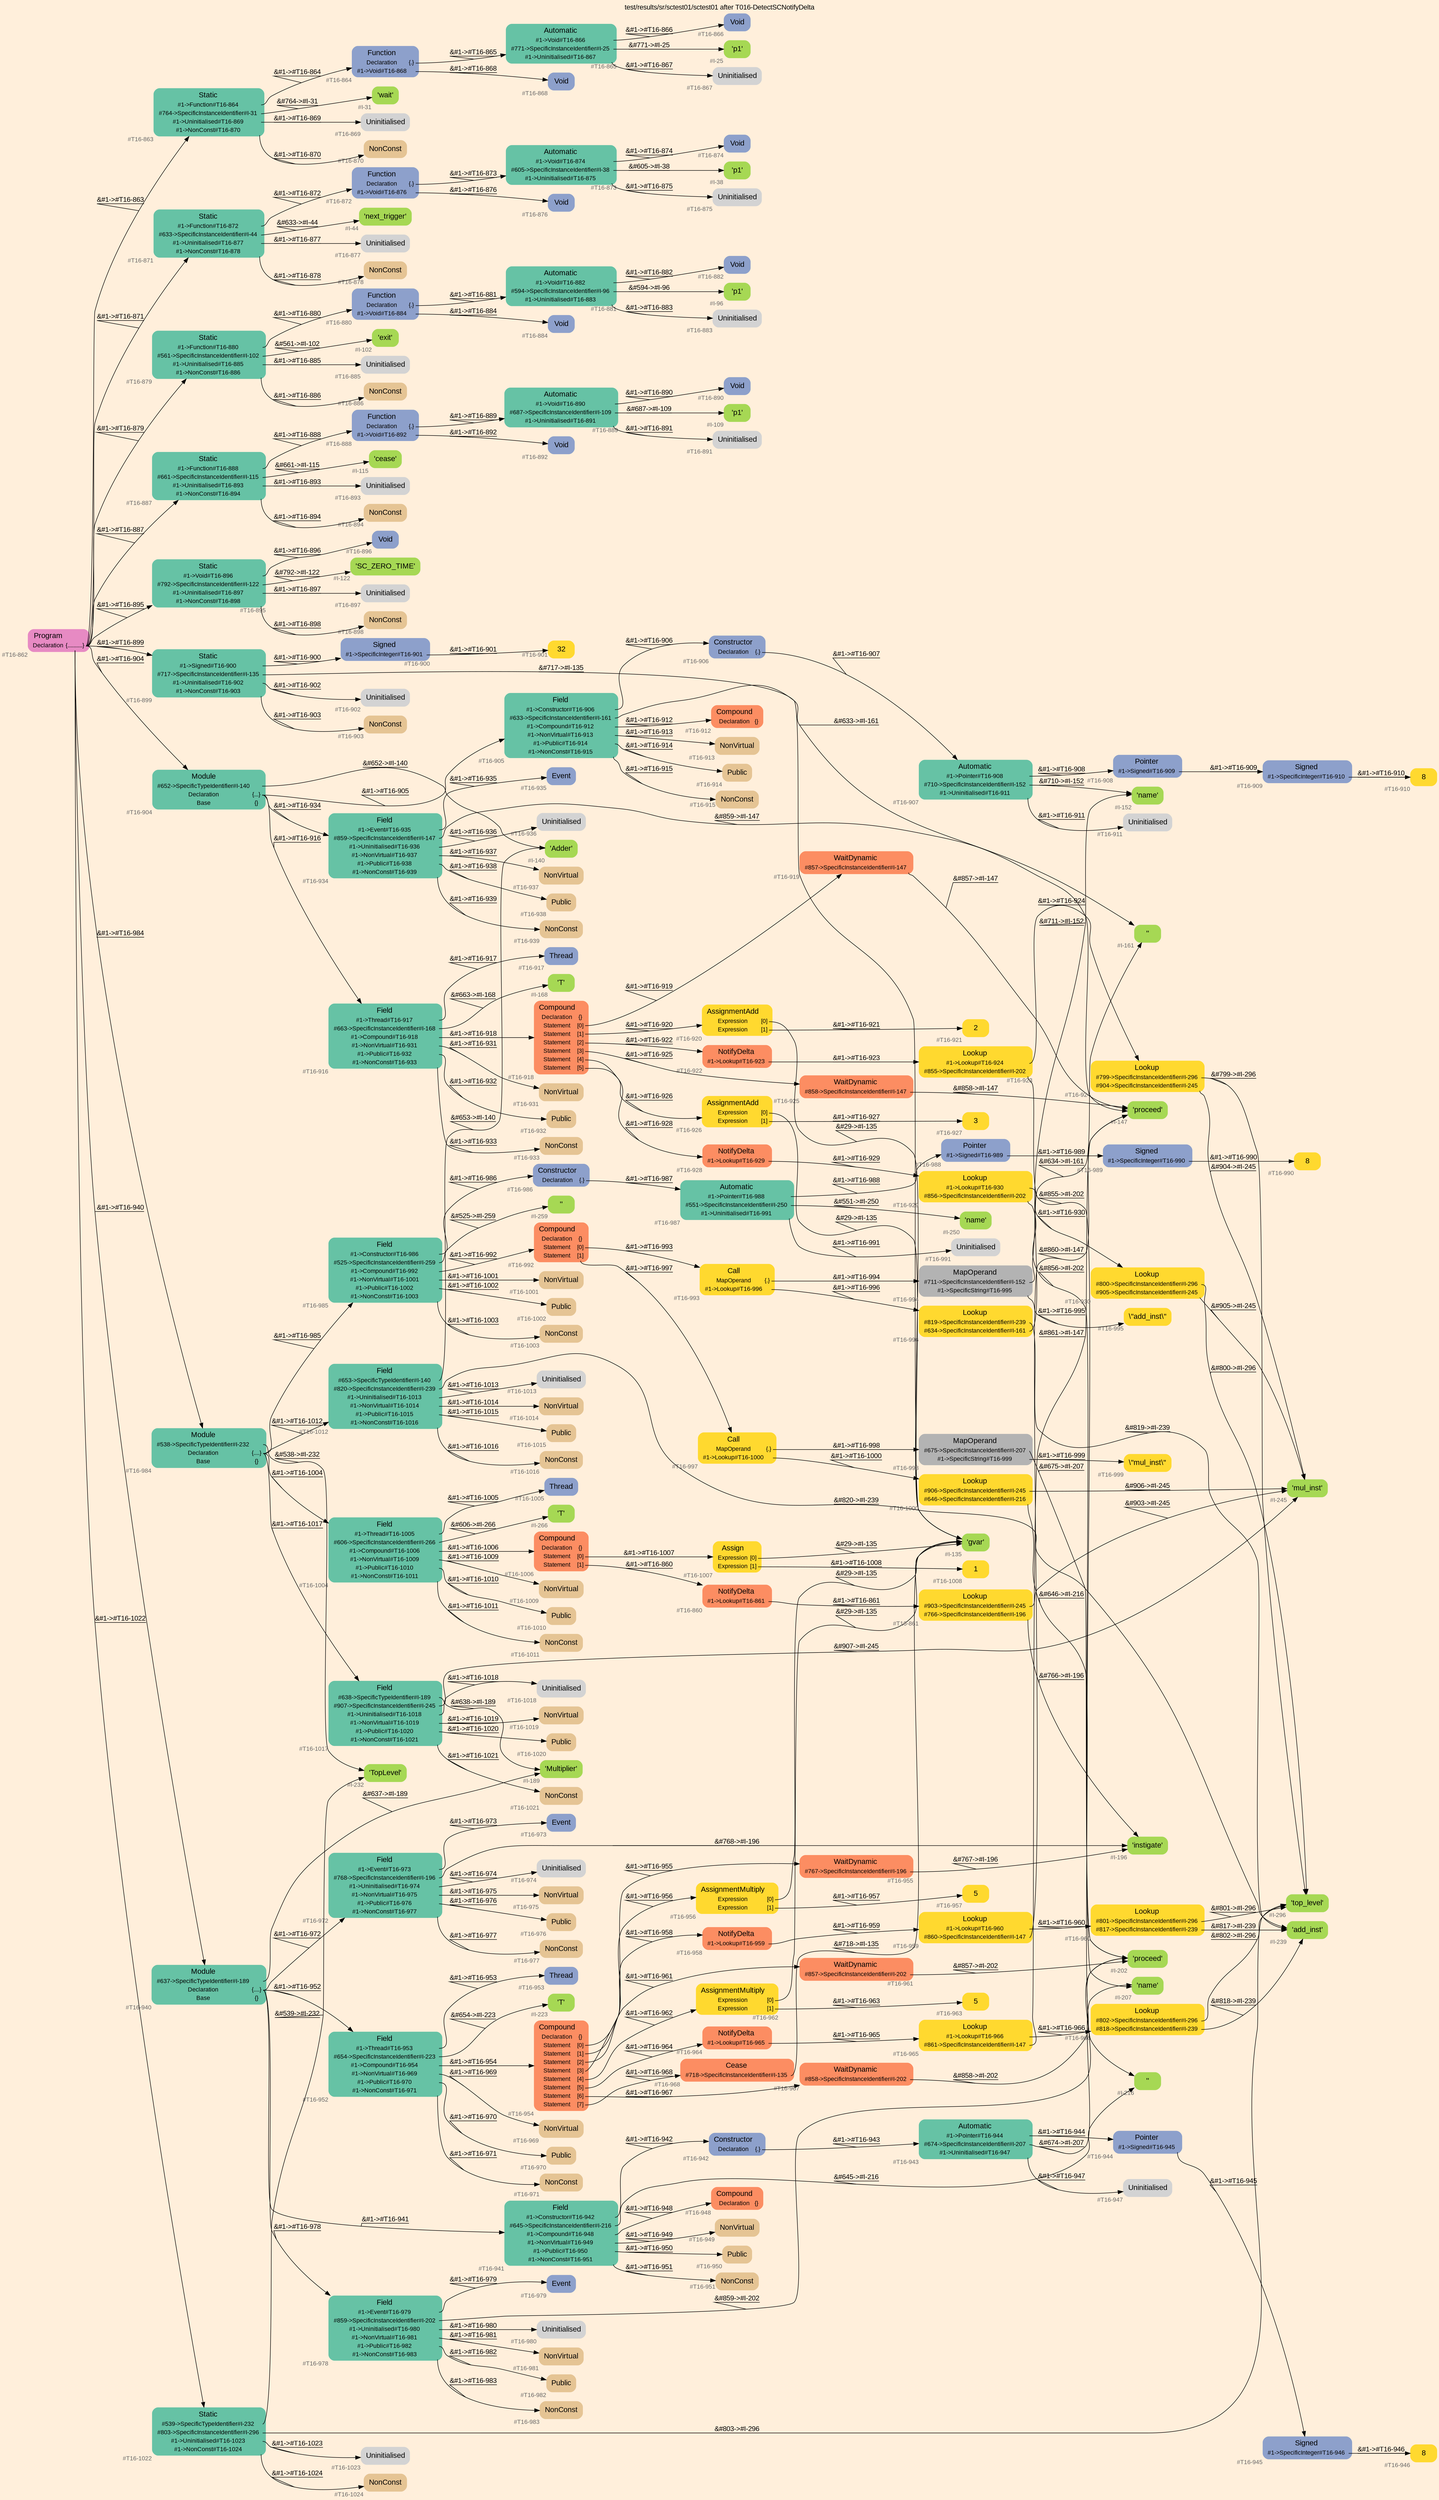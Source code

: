 digraph "test/results/sr/sctest01/sctest01 after T016-DetectSCNotifyDelta" {
label = "test/results/sr/sctest01/sctest01 after T016-DetectSCNotifyDelta"
labelloc = t
graph [
    rankdir = "LR"
    ranksep = 0.3
    bgcolor = antiquewhite1
    color = black
    fontcolor = black
    fontname = "Arial"
];
node [
    fontname = "Arial"
];
edge [
    fontname = "Arial"
];

// -------------------- node figure --------------------
// -------- block #T16-862 ----------
"#T16-862" [
    fillcolor = "/set28/4"
    xlabel = "#T16-862"
    fontsize = "12"
    fontcolor = grey40
    shape = "plaintext"
    label = <<TABLE BORDER="0" CELLBORDER="0" CELLSPACING="0">
     <TR><TD><FONT COLOR="black" POINT-SIZE="15">Program</FONT></TD></TR>
     <TR><TD><FONT COLOR="black" POINT-SIZE="12">Declaration</FONT></TD><TD PORT="port0"><FONT COLOR="black" POINT-SIZE="12">{..........}</FONT></TD></TR>
    </TABLE>>
    style = "rounded,filled"
];

// -------- block #T16-863 ----------
"#T16-863" [
    fillcolor = "/set28/1"
    xlabel = "#T16-863"
    fontsize = "12"
    fontcolor = grey40
    shape = "plaintext"
    label = <<TABLE BORDER="0" CELLBORDER="0" CELLSPACING="0">
     <TR><TD><FONT COLOR="black" POINT-SIZE="15">Static</FONT></TD></TR>
     <TR><TD><FONT COLOR="black" POINT-SIZE="12">#1-&gt;Function#T16-864</FONT></TD><TD PORT="port0"></TD></TR>
     <TR><TD><FONT COLOR="black" POINT-SIZE="12">#764-&gt;SpecificInstanceIdentifier#I-31</FONT></TD><TD PORT="port1"></TD></TR>
     <TR><TD><FONT COLOR="black" POINT-SIZE="12">#1-&gt;Uninitialised#T16-869</FONT></TD><TD PORT="port2"></TD></TR>
     <TR><TD><FONT COLOR="black" POINT-SIZE="12">#1-&gt;NonConst#T16-870</FONT></TD><TD PORT="port3"></TD></TR>
    </TABLE>>
    style = "rounded,filled"
];

// -------- block #T16-864 ----------
"#T16-864" [
    fillcolor = "/set28/3"
    xlabel = "#T16-864"
    fontsize = "12"
    fontcolor = grey40
    shape = "plaintext"
    label = <<TABLE BORDER="0" CELLBORDER="0" CELLSPACING="0">
     <TR><TD><FONT COLOR="black" POINT-SIZE="15">Function</FONT></TD></TR>
     <TR><TD><FONT COLOR="black" POINT-SIZE="12">Declaration</FONT></TD><TD PORT="port0"><FONT COLOR="black" POINT-SIZE="12">{.}</FONT></TD></TR>
     <TR><TD><FONT COLOR="black" POINT-SIZE="12">#1-&gt;Void#T16-868</FONT></TD><TD PORT="port1"></TD></TR>
    </TABLE>>
    style = "rounded,filled"
];

// -------- block #T16-865 ----------
"#T16-865" [
    fillcolor = "/set28/1"
    xlabel = "#T16-865"
    fontsize = "12"
    fontcolor = grey40
    shape = "plaintext"
    label = <<TABLE BORDER="0" CELLBORDER="0" CELLSPACING="0">
     <TR><TD><FONT COLOR="black" POINT-SIZE="15">Automatic</FONT></TD></TR>
     <TR><TD><FONT COLOR="black" POINT-SIZE="12">#1-&gt;Void#T16-866</FONT></TD><TD PORT="port0"></TD></TR>
     <TR><TD><FONT COLOR="black" POINT-SIZE="12">#771-&gt;SpecificInstanceIdentifier#I-25</FONT></TD><TD PORT="port1"></TD></TR>
     <TR><TD><FONT COLOR="black" POINT-SIZE="12">#1-&gt;Uninitialised#T16-867</FONT></TD><TD PORT="port2"></TD></TR>
    </TABLE>>
    style = "rounded,filled"
];

// -------- block #T16-866 ----------
"#T16-866" [
    fillcolor = "/set28/3"
    xlabel = "#T16-866"
    fontsize = "12"
    fontcolor = grey40
    shape = "plaintext"
    label = <<TABLE BORDER="0" CELLBORDER="0" CELLSPACING="0">
     <TR><TD><FONT COLOR="black" POINT-SIZE="15">Void</FONT></TD></TR>
    </TABLE>>
    style = "rounded,filled"
];

// -------- block #I-25 ----------
"#I-25" [
    fillcolor = "/set28/5"
    xlabel = "#I-25"
    fontsize = "12"
    fontcolor = grey40
    shape = "plaintext"
    label = <<TABLE BORDER="0" CELLBORDER="0" CELLSPACING="0">
     <TR><TD><FONT COLOR="black" POINT-SIZE="15">'p1'</FONT></TD></TR>
    </TABLE>>
    style = "rounded,filled"
];

// -------- block #T16-867 ----------
"#T16-867" [
    xlabel = "#T16-867"
    fontsize = "12"
    fontcolor = grey40
    shape = "plaintext"
    label = <<TABLE BORDER="0" CELLBORDER="0" CELLSPACING="0">
     <TR><TD><FONT COLOR="black" POINT-SIZE="15">Uninitialised</FONT></TD></TR>
    </TABLE>>
    style = "rounded,filled"
];

// -------- block #T16-868 ----------
"#T16-868" [
    fillcolor = "/set28/3"
    xlabel = "#T16-868"
    fontsize = "12"
    fontcolor = grey40
    shape = "plaintext"
    label = <<TABLE BORDER="0" CELLBORDER="0" CELLSPACING="0">
     <TR><TD><FONT COLOR="black" POINT-SIZE="15">Void</FONT></TD></TR>
    </TABLE>>
    style = "rounded,filled"
];

// -------- block #I-31 ----------
"#I-31" [
    fillcolor = "/set28/5"
    xlabel = "#I-31"
    fontsize = "12"
    fontcolor = grey40
    shape = "plaintext"
    label = <<TABLE BORDER="0" CELLBORDER="0" CELLSPACING="0">
     <TR><TD><FONT COLOR="black" POINT-SIZE="15">'wait'</FONT></TD></TR>
    </TABLE>>
    style = "rounded,filled"
];

// -------- block #T16-869 ----------
"#T16-869" [
    xlabel = "#T16-869"
    fontsize = "12"
    fontcolor = grey40
    shape = "plaintext"
    label = <<TABLE BORDER="0" CELLBORDER="0" CELLSPACING="0">
     <TR><TD><FONT COLOR="black" POINT-SIZE="15">Uninitialised</FONT></TD></TR>
    </TABLE>>
    style = "rounded,filled"
];

// -------- block #T16-870 ----------
"#T16-870" [
    fillcolor = "/set28/7"
    xlabel = "#T16-870"
    fontsize = "12"
    fontcolor = grey40
    shape = "plaintext"
    label = <<TABLE BORDER="0" CELLBORDER="0" CELLSPACING="0">
     <TR><TD><FONT COLOR="black" POINT-SIZE="15">NonConst</FONT></TD></TR>
    </TABLE>>
    style = "rounded,filled"
];

// -------- block #T16-871 ----------
"#T16-871" [
    fillcolor = "/set28/1"
    xlabel = "#T16-871"
    fontsize = "12"
    fontcolor = grey40
    shape = "plaintext"
    label = <<TABLE BORDER="0" CELLBORDER="0" CELLSPACING="0">
     <TR><TD><FONT COLOR="black" POINT-SIZE="15">Static</FONT></TD></TR>
     <TR><TD><FONT COLOR="black" POINT-SIZE="12">#1-&gt;Function#T16-872</FONT></TD><TD PORT="port0"></TD></TR>
     <TR><TD><FONT COLOR="black" POINT-SIZE="12">#633-&gt;SpecificInstanceIdentifier#I-44</FONT></TD><TD PORT="port1"></TD></TR>
     <TR><TD><FONT COLOR="black" POINT-SIZE="12">#1-&gt;Uninitialised#T16-877</FONT></TD><TD PORT="port2"></TD></TR>
     <TR><TD><FONT COLOR="black" POINT-SIZE="12">#1-&gt;NonConst#T16-878</FONT></TD><TD PORT="port3"></TD></TR>
    </TABLE>>
    style = "rounded,filled"
];

// -------- block #T16-872 ----------
"#T16-872" [
    fillcolor = "/set28/3"
    xlabel = "#T16-872"
    fontsize = "12"
    fontcolor = grey40
    shape = "plaintext"
    label = <<TABLE BORDER="0" CELLBORDER="0" CELLSPACING="0">
     <TR><TD><FONT COLOR="black" POINT-SIZE="15">Function</FONT></TD></TR>
     <TR><TD><FONT COLOR="black" POINT-SIZE="12">Declaration</FONT></TD><TD PORT="port0"><FONT COLOR="black" POINT-SIZE="12">{.}</FONT></TD></TR>
     <TR><TD><FONT COLOR="black" POINT-SIZE="12">#1-&gt;Void#T16-876</FONT></TD><TD PORT="port1"></TD></TR>
    </TABLE>>
    style = "rounded,filled"
];

// -------- block #T16-873 ----------
"#T16-873" [
    fillcolor = "/set28/1"
    xlabel = "#T16-873"
    fontsize = "12"
    fontcolor = grey40
    shape = "plaintext"
    label = <<TABLE BORDER="0" CELLBORDER="0" CELLSPACING="0">
     <TR><TD><FONT COLOR="black" POINT-SIZE="15">Automatic</FONT></TD></TR>
     <TR><TD><FONT COLOR="black" POINT-SIZE="12">#1-&gt;Void#T16-874</FONT></TD><TD PORT="port0"></TD></TR>
     <TR><TD><FONT COLOR="black" POINT-SIZE="12">#605-&gt;SpecificInstanceIdentifier#I-38</FONT></TD><TD PORT="port1"></TD></TR>
     <TR><TD><FONT COLOR="black" POINT-SIZE="12">#1-&gt;Uninitialised#T16-875</FONT></TD><TD PORT="port2"></TD></TR>
    </TABLE>>
    style = "rounded,filled"
];

// -------- block #T16-874 ----------
"#T16-874" [
    fillcolor = "/set28/3"
    xlabel = "#T16-874"
    fontsize = "12"
    fontcolor = grey40
    shape = "plaintext"
    label = <<TABLE BORDER="0" CELLBORDER="0" CELLSPACING="0">
     <TR><TD><FONT COLOR="black" POINT-SIZE="15">Void</FONT></TD></TR>
    </TABLE>>
    style = "rounded,filled"
];

// -------- block #I-38 ----------
"#I-38" [
    fillcolor = "/set28/5"
    xlabel = "#I-38"
    fontsize = "12"
    fontcolor = grey40
    shape = "plaintext"
    label = <<TABLE BORDER="0" CELLBORDER="0" CELLSPACING="0">
     <TR><TD><FONT COLOR="black" POINT-SIZE="15">'p1'</FONT></TD></TR>
    </TABLE>>
    style = "rounded,filled"
];

// -------- block #T16-875 ----------
"#T16-875" [
    xlabel = "#T16-875"
    fontsize = "12"
    fontcolor = grey40
    shape = "plaintext"
    label = <<TABLE BORDER="0" CELLBORDER="0" CELLSPACING="0">
     <TR><TD><FONT COLOR="black" POINT-SIZE="15">Uninitialised</FONT></TD></TR>
    </TABLE>>
    style = "rounded,filled"
];

// -------- block #T16-876 ----------
"#T16-876" [
    fillcolor = "/set28/3"
    xlabel = "#T16-876"
    fontsize = "12"
    fontcolor = grey40
    shape = "plaintext"
    label = <<TABLE BORDER="0" CELLBORDER="0" CELLSPACING="0">
     <TR><TD><FONT COLOR="black" POINT-SIZE="15">Void</FONT></TD></TR>
    </TABLE>>
    style = "rounded,filled"
];

// -------- block #I-44 ----------
"#I-44" [
    fillcolor = "/set28/5"
    xlabel = "#I-44"
    fontsize = "12"
    fontcolor = grey40
    shape = "plaintext"
    label = <<TABLE BORDER="0" CELLBORDER="0" CELLSPACING="0">
     <TR><TD><FONT COLOR="black" POINT-SIZE="15">'next_trigger'</FONT></TD></TR>
    </TABLE>>
    style = "rounded,filled"
];

// -------- block #T16-877 ----------
"#T16-877" [
    xlabel = "#T16-877"
    fontsize = "12"
    fontcolor = grey40
    shape = "plaintext"
    label = <<TABLE BORDER="0" CELLBORDER="0" CELLSPACING="0">
     <TR><TD><FONT COLOR="black" POINT-SIZE="15">Uninitialised</FONT></TD></TR>
    </TABLE>>
    style = "rounded,filled"
];

// -------- block #T16-878 ----------
"#T16-878" [
    fillcolor = "/set28/7"
    xlabel = "#T16-878"
    fontsize = "12"
    fontcolor = grey40
    shape = "plaintext"
    label = <<TABLE BORDER="0" CELLBORDER="0" CELLSPACING="0">
     <TR><TD><FONT COLOR="black" POINT-SIZE="15">NonConst</FONT></TD></TR>
    </TABLE>>
    style = "rounded,filled"
];

// -------- block #T16-879 ----------
"#T16-879" [
    fillcolor = "/set28/1"
    xlabel = "#T16-879"
    fontsize = "12"
    fontcolor = grey40
    shape = "plaintext"
    label = <<TABLE BORDER="0" CELLBORDER="0" CELLSPACING="0">
     <TR><TD><FONT COLOR="black" POINT-SIZE="15">Static</FONT></TD></TR>
     <TR><TD><FONT COLOR="black" POINT-SIZE="12">#1-&gt;Function#T16-880</FONT></TD><TD PORT="port0"></TD></TR>
     <TR><TD><FONT COLOR="black" POINT-SIZE="12">#561-&gt;SpecificInstanceIdentifier#I-102</FONT></TD><TD PORT="port1"></TD></TR>
     <TR><TD><FONT COLOR="black" POINT-SIZE="12">#1-&gt;Uninitialised#T16-885</FONT></TD><TD PORT="port2"></TD></TR>
     <TR><TD><FONT COLOR="black" POINT-SIZE="12">#1-&gt;NonConst#T16-886</FONT></TD><TD PORT="port3"></TD></TR>
    </TABLE>>
    style = "rounded,filled"
];

// -------- block #T16-880 ----------
"#T16-880" [
    fillcolor = "/set28/3"
    xlabel = "#T16-880"
    fontsize = "12"
    fontcolor = grey40
    shape = "plaintext"
    label = <<TABLE BORDER="0" CELLBORDER="0" CELLSPACING="0">
     <TR><TD><FONT COLOR="black" POINT-SIZE="15">Function</FONT></TD></TR>
     <TR><TD><FONT COLOR="black" POINT-SIZE="12">Declaration</FONT></TD><TD PORT="port0"><FONT COLOR="black" POINT-SIZE="12">{.}</FONT></TD></TR>
     <TR><TD><FONT COLOR="black" POINT-SIZE="12">#1-&gt;Void#T16-884</FONT></TD><TD PORT="port1"></TD></TR>
    </TABLE>>
    style = "rounded,filled"
];

// -------- block #T16-881 ----------
"#T16-881" [
    fillcolor = "/set28/1"
    xlabel = "#T16-881"
    fontsize = "12"
    fontcolor = grey40
    shape = "plaintext"
    label = <<TABLE BORDER="0" CELLBORDER="0" CELLSPACING="0">
     <TR><TD><FONT COLOR="black" POINT-SIZE="15">Automatic</FONT></TD></TR>
     <TR><TD><FONT COLOR="black" POINT-SIZE="12">#1-&gt;Void#T16-882</FONT></TD><TD PORT="port0"></TD></TR>
     <TR><TD><FONT COLOR="black" POINT-SIZE="12">#594-&gt;SpecificInstanceIdentifier#I-96</FONT></TD><TD PORT="port1"></TD></TR>
     <TR><TD><FONT COLOR="black" POINT-SIZE="12">#1-&gt;Uninitialised#T16-883</FONT></TD><TD PORT="port2"></TD></TR>
    </TABLE>>
    style = "rounded,filled"
];

// -------- block #T16-882 ----------
"#T16-882" [
    fillcolor = "/set28/3"
    xlabel = "#T16-882"
    fontsize = "12"
    fontcolor = grey40
    shape = "plaintext"
    label = <<TABLE BORDER="0" CELLBORDER="0" CELLSPACING="0">
     <TR><TD><FONT COLOR="black" POINT-SIZE="15">Void</FONT></TD></TR>
    </TABLE>>
    style = "rounded,filled"
];

// -------- block #I-96 ----------
"#I-96" [
    fillcolor = "/set28/5"
    xlabel = "#I-96"
    fontsize = "12"
    fontcolor = grey40
    shape = "plaintext"
    label = <<TABLE BORDER="0" CELLBORDER="0" CELLSPACING="0">
     <TR><TD><FONT COLOR="black" POINT-SIZE="15">'p1'</FONT></TD></TR>
    </TABLE>>
    style = "rounded,filled"
];

// -------- block #T16-883 ----------
"#T16-883" [
    xlabel = "#T16-883"
    fontsize = "12"
    fontcolor = grey40
    shape = "plaintext"
    label = <<TABLE BORDER="0" CELLBORDER="0" CELLSPACING="0">
     <TR><TD><FONT COLOR="black" POINT-SIZE="15">Uninitialised</FONT></TD></TR>
    </TABLE>>
    style = "rounded,filled"
];

// -------- block #T16-884 ----------
"#T16-884" [
    fillcolor = "/set28/3"
    xlabel = "#T16-884"
    fontsize = "12"
    fontcolor = grey40
    shape = "plaintext"
    label = <<TABLE BORDER="0" CELLBORDER="0" CELLSPACING="0">
     <TR><TD><FONT COLOR="black" POINT-SIZE="15">Void</FONT></TD></TR>
    </TABLE>>
    style = "rounded,filled"
];

// -------- block #I-102 ----------
"#I-102" [
    fillcolor = "/set28/5"
    xlabel = "#I-102"
    fontsize = "12"
    fontcolor = grey40
    shape = "plaintext"
    label = <<TABLE BORDER="0" CELLBORDER="0" CELLSPACING="0">
     <TR><TD><FONT COLOR="black" POINT-SIZE="15">'exit'</FONT></TD></TR>
    </TABLE>>
    style = "rounded,filled"
];

// -------- block #T16-885 ----------
"#T16-885" [
    xlabel = "#T16-885"
    fontsize = "12"
    fontcolor = grey40
    shape = "plaintext"
    label = <<TABLE BORDER="0" CELLBORDER="0" CELLSPACING="0">
     <TR><TD><FONT COLOR="black" POINT-SIZE="15">Uninitialised</FONT></TD></TR>
    </TABLE>>
    style = "rounded,filled"
];

// -------- block #T16-886 ----------
"#T16-886" [
    fillcolor = "/set28/7"
    xlabel = "#T16-886"
    fontsize = "12"
    fontcolor = grey40
    shape = "plaintext"
    label = <<TABLE BORDER="0" CELLBORDER="0" CELLSPACING="0">
     <TR><TD><FONT COLOR="black" POINT-SIZE="15">NonConst</FONT></TD></TR>
    </TABLE>>
    style = "rounded,filled"
];

// -------- block #T16-887 ----------
"#T16-887" [
    fillcolor = "/set28/1"
    xlabel = "#T16-887"
    fontsize = "12"
    fontcolor = grey40
    shape = "plaintext"
    label = <<TABLE BORDER="0" CELLBORDER="0" CELLSPACING="0">
     <TR><TD><FONT COLOR="black" POINT-SIZE="15">Static</FONT></TD></TR>
     <TR><TD><FONT COLOR="black" POINT-SIZE="12">#1-&gt;Function#T16-888</FONT></TD><TD PORT="port0"></TD></TR>
     <TR><TD><FONT COLOR="black" POINT-SIZE="12">#661-&gt;SpecificInstanceIdentifier#I-115</FONT></TD><TD PORT="port1"></TD></TR>
     <TR><TD><FONT COLOR="black" POINT-SIZE="12">#1-&gt;Uninitialised#T16-893</FONT></TD><TD PORT="port2"></TD></TR>
     <TR><TD><FONT COLOR="black" POINT-SIZE="12">#1-&gt;NonConst#T16-894</FONT></TD><TD PORT="port3"></TD></TR>
    </TABLE>>
    style = "rounded,filled"
];

// -------- block #T16-888 ----------
"#T16-888" [
    fillcolor = "/set28/3"
    xlabel = "#T16-888"
    fontsize = "12"
    fontcolor = grey40
    shape = "plaintext"
    label = <<TABLE BORDER="0" CELLBORDER="0" CELLSPACING="0">
     <TR><TD><FONT COLOR="black" POINT-SIZE="15">Function</FONT></TD></TR>
     <TR><TD><FONT COLOR="black" POINT-SIZE="12">Declaration</FONT></TD><TD PORT="port0"><FONT COLOR="black" POINT-SIZE="12">{.}</FONT></TD></TR>
     <TR><TD><FONT COLOR="black" POINT-SIZE="12">#1-&gt;Void#T16-892</FONT></TD><TD PORT="port1"></TD></TR>
    </TABLE>>
    style = "rounded,filled"
];

// -------- block #T16-889 ----------
"#T16-889" [
    fillcolor = "/set28/1"
    xlabel = "#T16-889"
    fontsize = "12"
    fontcolor = grey40
    shape = "plaintext"
    label = <<TABLE BORDER="0" CELLBORDER="0" CELLSPACING="0">
     <TR><TD><FONT COLOR="black" POINT-SIZE="15">Automatic</FONT></TD></TR>
     <TR><TD><FONT COLOR="black" POINT-SIZE="12">#1-&gt;Void#T16-890</FONT></TD><TD PORT="port0"></TD></TR>
     <TR><TD><FONT COLOR="black" POINT-SIZE="12">#687-&gt;SpecificInstanceIdentifier#I-109</FONT></TD><TD PORT="port1"></TD></TR>
     <TR><TD><FONT COLOR="black" POINT-SIZE="12">#1-&gt;Uninitialised#T16-891</FONT></TD><TD PORT="port2"></TD></TR>
    </TABLE>>
    style = "rounded,filled"
];

// -------- block #T16-890 ----------
"#T16-890" [
    fillcolor = "/set28/3"
    xlabel = "#T16-890"
    fontsize = "12"
    fontcolor = grey40
    shape = "plaintext"
    label = <<TABLE BORDER="0" CELLBORDER="0" CELLSPACING="0">
     <TR><TD><FONT COLOR="black" POINT-SIZE="15">Void</FONT></TD></TR>
    </TABLE>>
    style = "rounded,filled"
];

// -------- block #I-109 ----------
"#I-109" [
    fillcolor = "/set28/5"
    xlabel = "#I-109"
    fontsize = "12"
    fontcolor = grey40
    shape = "plaintext"
    label = <<TABLE BORDER="0" CELLBORDER="0" CELLSPACING="0">
     <TR><TD><FONT COLOR="black" POINT-SIZE="15">'p1'</FONT></TD></TR>
    </TABLE>>
    style = "rounded,filled"
];

// -------- block #T16-891 ----------
"#T16-891" [
    xlabel = "#T16-891"
    fontsize = "12"
    fontcolor = grey40
    shape = "plaintext"
    label = <<TABLE BORDER="0" CELLBORDER="0" CELLSPACING="0">
     <TR><TD><FONT COLOR="black" POINT-SIZE="15">Uninitialised</FONT></TD></TR>
    </TABLE>>
    style = "rounded,filled"
];

// -------- block #T16-892 ----------
"#T16-892" [
    fillcolor = "/set28/3"
    xlabel = "#T16-892"
    fontsize = "12"
    fontcolor = grey40
    shape = "plaintext"
    label = <<TABLE BORDER="0" CELLBORDER="0" CELLSPACING="0">
     <TR><TD><FONT COLOR="black" POINT-SIZE="15">Void</FONT></TD></TR>
    </TABLE>>
    style = "rounded,filled"
];

// -------- block #I-115 ----------
"#I-115" [
    fillcolor = "/set28/5"
    xlabel = "#I-115"
    fontsize = "12"
    fontcolor = grey40
    shape = "plaintext"
    label = <<TABLE BORDER="0" CELLBORDER="0" CELLSPACING="0">
     <TR><TD><FONT COLOR="black" POINT-SIZE="15">'cease'</FONT></TD></TR>
    </TABLE>>
    style = "rounded,filled"
];

// -------- block #T16-893 ----------
"#T16-893" [
    xlabel = "#T16-893"
    fontsize = "12"
    fontcolor = grey40
    shape = "plaintext"
    label = <<TABLE BORDER="0" CELLBORDER="0" CELLSPACING="0">
     <TR><TD><FONT COLOR="black" POINT-SIZE="15">Uninitialised</FONT></TD></TR>
    </TABLE>>
    style = "rounded,filled"
];

// -------- block #T16-894 ----------
"#T16-894" [
    fillcolor = "/set28/7"
    xlabel = "#T16-894"
    fontsize = "12"
    fontcolor = grey40
    shape = "plaintext"
    label = <<TABLE BORDER="0" CELLBORDER="0" CELLSPACING="0">
     <TR><TD><FONT COLOR="black" POINT-SIZE="15">NonConst</FONT></TD></TR>
    </TABLE>>
    style = "rounded,filled"
];

// -------- block #T16-895 ----------
"#T16-895" [
    fillcolor = "/set28/1"
    xlabel = "#T16-895"
    fontsize = "12"
    fontcolor = grey40
    shape = "plaintext"
    label = <<TABLE BORDER="0" CELLBORDER="0" CELLSPACING="0">
     <TR><TD><FONT COLOR="black" POINT-SIZE="15">Static</FONT></TD></TR>
     <TR><TD><FONT COLOR="black" POINT-SIZE="12">#1-&gt;Void#T16-896</FONT></TD><TD PORT="port0"></TD></TR>
     <TR><TD><FONT COLOR="black" POINT-SIZE="12">#792-&gt;SpecificInstanceIdentifier#I-122</FONT></TD><TD PORT="port1"></TD></TR>
     <TR><TD><FONT COLOR="black" POINT-SIZE="12">#1-&gt;Uninitialised#T16-897</FONT></TD><TD PORT="port2"></TD></TR>
     <TR><TD><FONT COLOR="black" POINT-SIZE="12">#1-&gt;NonConst#T16-898</FONT></TD><TD PORT="port3"></TD></TR>
    </TABLE>>
    style = "rounded,filled"
];

// -------- block #T16-896 ----------
"#T16-896" [
    fillcolor = "/set28/3"
    xlabel = "#T16-896"
    fontsize = "12"
    fontcolor = grey40
    shape = "plaintext"
    label = <<TABLE BORDER="0" CELLBORDER="0" CELLSPACING="0">
     <TR><TD><FONT COLOR="black" POINT-SIZE="15">Void</FONT></TD></TR>
    </TABLE>>
    style = "rounded,filled"
];

// -------- block #I-122 ----------
"#I-122" [
    fillcolor = "/set28/5"
    xlabel = "#I-122"
    fontsize = "12"
    fontcolor = grey40
    shape = "plaintext"
    label = <<TABLE BORDER="0" CELLBORDER="0" CELLSPACING="0">
     <TR><TD><FONT COLOR="black" POINT-SIZE="15">'SC_ZERO_TIME'</FONT></TD></TR>
    </TABLE>>
    style = "rounded,filled"
];

// -------- block #T16-897 ----------
"#T16-897" [
    xlabel = "#T16-897"
    fontsize = "12"
    fontcolor = grey40
    shape = "plaintext"
    label = <<TABLE BORDER="0" CELLBORDER="0" CELLSPACING="0">
     <TR><TD><FONT COLOR="black" POINT-SIZE="15">Uninitialised</FONT></TD></TR>
    </TABLE>>
    style = "rounded,filled"
];

// -------- block #T16-898 ----------
"#T16-898" [
    fillcolor = "/set28/7"
    xlabel = "#T16-898"
    fontsize = "12"
    fontcolor = grey40
    shape = "plaintext"
    label = <<TABLE BORDER="0" CELLBORDER="0" CELLSPACING="0">
     <TR><TD><FONT COLOR="black" POINT-SIZE="15">NonConst</FONT></TD></TR>
    </TABLE>>
    style = "rounded,filled"
];

// -------- block #T16-899 ----------
"#T16-899" [
    fillcolor = "/set28/1"
    xlabel = "#T16-899"
    fontsize = "12"
    fontcolor = grey40
    shape = "plaintext"
    label = <<TABLE BORDER="0" CELLBORDER="0" CELLSPACING="0">
     <TR><TD><FONT COLOR="black" POINT-SIZE="15">Static</FONT></TD></TR>
     <TR><TD><FONT COLOR="black" POINT-SIZE="12">#1-&gt;Signed#T16-900</FONT></TD><TD PORT="port0"></TD></TR>
     <TR><TD><FONT COLOR="black" POINT-SIZE="12">#717-&gt;SpecificInstanceIdentifier#I-135</FONT></TD><TD PORT="port1"></TD></TR>
     <TR><TD><FONT COLOR="black" POINT-SIZE="12">#1-&gt;Uninitialised#T16-902</FONT></TD><TD PORT="port2"></TD></TR>
     <TR><TD><FONT COLOR="black" POINT-SIZE="12">#1-&gt;NonConst#T16-903</FONT></TD><TD PORT="port3"></TD></TR>
    </TABLE>>
    style = "rounded,filled"
];

// -------- block #T16-900 ----------
"#T16-900" [
    fillcolor = "/set28/3"
    xlabel = "#T16-900"
    fontsize = "12"
    fontcolor = grey40
    shape = "plaintext"
    label = <<TABLE BORDER="0" CELLBORDER="0" CELLSPACING="0">
     <TR><TD><FONT COLOR="black" POINT-SIZE="15">Signed</FONT></TD></TR>
     <TR><TD><FONT COLOR="black" POINT-SIZE="12">#1-&gt;SpecificInteger#T16-901</FONT></TD><TD PORT="port0"></TD></TR>
    </TABLE>>
    style = "rounded,filled"
];

// -------- block #T16-901 ----------
"#T16-901" [
    fillcolor = "/set28/6"
    xlabel = "#T16-901"
    fontsize = "12"
    fontcolor = grey40
    shape = "plaintext"
    label = <<TABLE BORDER="0" CELLBORDER="0" CELLSPACING="0">
     <TR><TD><FONT COLOR="black" POINT-SIZE="15">32</FONT></TD></TR>
    </TABLE>>
    style = "rounded,filled"
];

// -------- block #I-135 ----------
"#I-135" [
    fillcolor = "/set28/5"
    xlabel = "#I-135"
    fontsize = "12"
    fontcolor = grey40
    shape = "plaintext"
    label = <<TABLE BORDER="0" CELLBORDER="0" CELLSPACING="0">
     <TR><TD><FONT COLOR="black" POINT-SIZE="15">'gvar'</FONT></TD></TR>
    </TABLE>>
    style = "rounded,filled"
];

// -------- block #T16-902 ----------
"#T16-902" [
    xlabel = "#T16-902"
    fontsize = "12"
    fontcolor = grey40
    shape = "plaintext"
    label = <<TABLE BORDER="0" CELLBORDER="0" CELLSPACING="0">
     <TR><TD><FONT COLOR="black" POINT-SIZE="15">Uninitialised</FONT></TD></TR>
    </TABLE>>
    style = "rounded,filled"
];

// -------- block #T16-903 ----------
"#T16-903" [
    fillcolor = "/set28/7"
    xlabel = "#T16-903"
    fontsize = "12"
    fontcolor = grey40
    shape = "plaintext"
    label = <<TABLE BORDER="0" CELLBORDER="0" CELLSPACING="0">
     <TR><TD><FONT COLOR="black" POINT-SIZE="15">NonConst</FONT></TD></TR>
    </TABLE>>
    style = "rounded,filled"
];

// -------- block #T16-904 ----------
"#T16-904" [
    fillcolor = "/set28/1"
    xlabel = "#T16-904"
    fontsize = "12"
    fontcolor = grey40
    shape = "plaintext"
    label = <<TABLE BORDER="0" CELLBORDER="0" CELLSPACING="0">
     <TR><TD><FONT COLOR="black" POINT-SIZE="15">Module</FONT></TD></TR>
     <TR><TD><FONT COLOR="black" POINT-SIZE="12">#652-&gt;SpecificTypeIdentifier#I-140</FONT></TD><TD PORT="port0"></TD></TR>
     <TR><TD><FONT COLOR="black" POINT-SIZE="12">Declaration</FONT></TD><TD PORT="port1"><FONT COLOR="black" POINT-SIZE="12">{...}</FONT></TD></TR>
     <TR><TD><FONT COLOR="black" POINT-SIZE="12">Base</FONT></TD><TD PORT="port2"><FONT COLOR="black" POINT-SIZE="12">{}</FONT></TD></TR>
    </TABLE>>
    style = "rounded,filled"
];

// -------- block #I-140 ----------
"#I-140" [
    fillcolor = "/set28/5"
    xlabel = "#I-140"
    fontsize = "12"
    fontcolor = grey40
    shape = "plaintext"
    label = <<TABLE BORDER="0" CELLBORDER="0" CELLSPACING="0">
     <TR><TD><FONT COLOR="black" POINT-SIZE="15">'Adder'</FONT></TD></TR>
    </TABLE>>
    style = "rounded,filled"
];

// -------- block #T16-905 ----------
"#T16-905" [
    fillcolor = "/set28/1"
    xlabel = "#T16-905"
    fontsize = "12"
    fontcolor = grey40
    shape = "plaintext"
    label = <<TABLE BORDER="0" CELLBORDER="0" CELLSPACING="0">
     <TR><TD><FONT COLOR="black" POINT-SIZE="15">Field</FONT></TD></TR>
     <TR><TD><FONT COLOR="black" POINT-SIZE="12">#1-&gt;Constructor#T16-906</FONT></TD><TD PORT="port0"></TD></TR>
     <TR><TD><FONT COLOR="black" POINT-SIZE="12">#633-&gt;SpecificInstanceIdentifier#I-161</FONT></TD><TD PORT="port1"></TD></TR>
     <TR><TD><FONT COLOR="black" POINT-SIZE="12">#1-&gt;Compound#T16-912</FONT></TD><TD PORT="port2"></TD></TR>
     <TR><TD><FONT COLOR="black" POINT-SIZE="12">#1-&gt;NonVirtual#T16-913</FONT></TD><TD PORT="port3"></TD></TR>
     <TR><TD><FONT COLOR="black" POINT-SIZE="12">#1-&gt;Public#T16-914</FONT></TD><TD PORT="port4"></TD></TR>
     <TR><TD><FONT COLOR="black" POINT-SIZE="12">#1-&gt;NonConst#T16-915</FONT></TD><TD PORT="port5"></TD></TR>
    </TABLE>>
    style = "rounded,filled"
];

// -------- block #T16-906 ----------
"#T16-906" [
    fillcolor = "/set28/3"
    xlabel = "#T16-906"
    fontsize = "12"
    fontcolor = grey40
    shape = "plaintext"
    label = <<TABLE BORDER="0" CELLBORDER="0" CELLSPACING="0">
     <TR><TD><FONT COLOR="black" POINT-SIZE="15">Constructor</FONT></TD></TR>
     <TR><TD><FONT COLOR="black" POINT-SIZE="12">Declaration</FONT></TD><TD PORT="port0"><FONT COLOR="black" POINT-SIZE="12">{.}</FONT></TD></TR>
    </TABLE>>
    style = "rounded,filled"
];

// -------- block #T16-907 ----------
"#T16-907" [
    fillcolor = "/set28/1"
    xlabel = "#T16-907"
    fontsize = "12"
    fontcolor = grey40
    shape = "plaintext"
    label = <<TABLE BORDER="0" CELLBORDER="0" CELLSPACING="0">
     <TR><TD><FONT COLOR="black" POINT-SIZE="15">Automatic</FONT></TD></TR>
     <TR><TD><FONT COLOR="black" POINT-SIZE="12">#1-&gt;Pointer#T16-908</FONT></TD><TD PORT="port0"></TD></TR>
     <TR><TD><FONT COLOR="black" POINT-SIZE="12">#710-&gt;SpecificInstanceIdentifier#I-152</FONT></TD><TD PORT="port1"></TD></TR>
     <TR><TD><FONT COLOR="black" POINT-SIZE="12">#1-&gt;Uninitialised#T16-911</FONT></TD><TD PORT="port2"></TD></TR>
    </TABLE>>
    style = "rounded,filled"
];

// -------- block #T16-908 ----------
"#T16-908" [
    fillcolor = "/set28/3"
    xlabel = "#T16-908"
    fontsize = "12"
    fontcolor = grey40
    shape = "plaintext"
    label = <<TABLE BORDER="0" CELLBORDER="0" CELLSPACING="0">
     <TR><TD><FONT COLOR="black" POINT-SIZE="15">Pointer</FONT></TD></TR>
     <TR><TD><FONT COLOR="black" POINT-SIZE="12">#1-&gt;Signed#T16-909</FONT></TD><TD PORT="port0"></TD></TR>
    </TABLE>>
    style = "rounded,filled"
];

// -------- block #T16-909 ----------
"#T16-909" [
    fillcolor = "/set28/3"
    xlabel = "#T16-909"
    fontsize = "12"
    fontcolor = grey40
    shape = "plaintext"
    label = <<TABLE BORDER="0" CELLBORDER="0" CELLSPACING="0">
     <TR><TD><FONT COLOR="black" POINT-SIZE="15">Signed</FONT></TD></TR>
     <TR><TD><FONT COLOR="black" POINT-SIZE="12">#1-&gt;SpecificInteger#T16-910</FONT></TD><TD PORT="port0"></TD></TR>
    </TABLE>>
    style = "rounded,filled"
];

// -------- block #T16-910 ----------
"#T16-910" [
    fillcolor = "/set28/6"
    xlabel = "#T16-910"
    fontsize = "12"
    fontcolor = grey40
    shape = "plaintext"
    label = <<TABLE BORDER="0" CELLBORDER="0" CELLSPACING="0">
     <TR><TD><FONT COLOR="black" POINT-SIZE="15">8</FONT></TD></TR>
    </TABLE>>
    style = "rounded,filled"
];

// -------- block #I-152 ----------
"#I-152" [
    fillcolor = "/set28/5"
    xlabel = "#I-152"
    fontsize = "12"
    fontcolor = grey40
    shape = "plaintext"
    label = <<TABLE BORDER="0" CELLBORDER="0" CELLSPACING="0">
     <TR><TD><FONT COLOR="black" POINT-SIZE="15">'name'</FONT></TD></TR>
    </TABLE>>
    style = "rounded,filled"
];

// -------- block #T16-911 ----------
"#T16-911" [
    xlabel = "#T16-911"
    fontsize = "12"
    fontcolor = grey40
    shape = "plaintext"
    label = <<TABLE BORDER="0" CELLBORDER="0" CELLSPACING="0">
     <TR><TD><FONT COLOR="black" POINT-SIZE="15">Uninitialised</FONT></TD></TR>
    </TABLE>>
    style = "rounded,filled"
];

// -------- block #I-161 ----------
"#I-161" [
    fillcolor = "/set28/5"
    xlabel = "#I-161"
    fontsize = "12"
    fontcolor = grey40
    shape = "plaintext"
    label = <<TABLE BORDER="0" CELLBORDER="0" CELLSPACING="0">
     <TR><TD><FONT COLOR="black" POINT-SIZE="15">''</FONT></TD></TR>
    </TABLE>>
    style = "rounded,filled"
];

// -------- block #T16-912 ----------
"#T16-912" [
    fillcolor = "/set28/2"
    xlabel = "#T16-912"
    fontsize = "12"
    fontcolor = grey40
    shape = "plaintext"
    label = <<TABLE BORDER="0" CELLBORDER="0" CELLSPACING="0">
     <TR><TD><FONT COLOR="black" POINT-SIZE="15">Compound</FONT></TD></TR>
     <TR><TD><FONT COLOR="black" POINT-SIZE="12">Declaration</FONT></TD><TD PORT="port0"><FONT COLOR="black" POINT-SIZE="12">{}</FONT></TD></TR>
    </TABLE>>
    style = "rounded,filled"
];

// -------- block #T16-913 ----------
"#T16-913" [
    fillcolor = "/set28/7"
    xlabel = "#T16-913"
    fontsize = "12"
    fontcolor = grey40
    shape = "plaintext"
    label = <<TABLE BORDER="0" CELLBORDER="0" CELLSPACING="0">
     <TR><TD><FONT COLOR="black" POINT-SIZE="15">NonVirtual</FONT></TD></TR>
    </TABLE>>
    style = "rounded,filled"
];

// -------- block #T16-914 ----------
"#T16-914" [
    fillcolor = "/set28/7"
    xlabel = "#T16-914"
    fontsize = "12"
    fontcolor = grey40
    shape = "plaintext"
    label = <<TABLE BORDER="0" CELLBORDER="0" CELLSPACING="0">
     <TR><TD><FONT COLOR="black" POINT-SIZE="15">Public</FONT></TD></TR>
    </TABLE>>
    style = "rounded,filled"
];

// -------- block #T16-915 ----------
"#T16-915" [
    fillcolor = "/set28/7"
    xlabel = "#T16-915"
    fontsize = "12"
    fontcolor = grey40
    shape = "plaintext"
    label = <<TABLE BORDER="0" CELLBORDER="0" CELLSPACING="0">
     <TR><TD><FONT COLOR="black" POINT-SIZE="15">NonConst</FONT></TD></TR>
    </TABLE>>
    style = "rounded,filled"
];

// -------- block #T16-916 ----------
"#T16-916" [
    fillcolor = "/set28/1"
    xlabel = "#T16-916"
    fontsize = "12"
    fontcolor = grey40
    shape = "plaintext"
    label = <<TABLE BORDER="0" CELLBORDER="0" CELLSPACING="0">
     <TR><TD><FONT COLOR="black" POINT-SIZE="15">Field</FONT></TD></TR>
     <TR><TD><FONT COLOR="black" POINT-SIZE="12">#1-&gt;Thread#T16-917</FONT></TD><TD PORT="port0"></TD></TR>
     <TR><TD><FONT COLOR="black" POINT-SIZE="12">#663-&gt;SpecificInstanceIdentifier#I-168</FONT></TD><TD PORT="port1"></TD></TR>
     <TR><TD><FONT COLOR="black" POINT-SIZE="12">#1-&gt;Compound#T16-918</FONT></TD><TD PORT="port2"></TD></TR>
     <TR><TD><FONT COLOR="black" POINT-SIZE="12">#1-&gt;NonVirtual#T16-931</FONT></TD><TD PORT="port3"></TD></TR>
     <TR><TD><FONT COLOR="black" POINT-SIZE="12">#1-&gt;Public#T16-932</FONT></TD><TD PORT="port4"></TD></TR>
     <TR><TD><FONT COLOR="black" POINT-SIZE="12">#1-&gt;NonConst#T16-933</FONT></TD><TD PORT="port5"></TD></TR>
    </TABLE>>
    style = "rounded,filled"
];

// -------- block #T16-917 ----------
"#T16-917" [
    fillcolor = "/set28/3"
    xlabel = "#T16-917"
    fontsize = "12"
    fontcolor = grey40
    shape = "plaintext"
    label = <<TABLE BORDER="0" CELLBORDER="0" CELLSPACING="0">
     <TR><TD><FONT COLOR="black" POINT-SIZE="15">Thread</FONT></TD></TR>
    </TABLE>>
    style = "rounded,filled"
];

// -------- block #I-168 ----------
"#I-168" [
    fillcolor = "/set28/5"
    xlabel = "#I-168"
    fontsize = "12"
    fontcolor = grey40
    shape = "plaintext"
    label = <<TABLE BORDER="0" CELLBORDER="0" CELLSPACING="0">
     <TR><TD><FONT COLOR="black" POINT-SIZE="15">'T'</FONT></TD></TR>
    </TABLE>>
    style = "rounded,filled"
];

// -------- block #T16-918 ----------
"#T16-918" [
    fillcolor = "/set28/2"
    xlabel = "#T16-918"
    fontsize = "12"
    fontcolor = grey40
    shape = "plaintext"
    label = <<TABLE BORDER="0" CELLBORDER="0" CELLSPACING="0">
     <TR><TD><FONT COLOR="black" POINT-SIZE="15">Compound</FONT></TD></TR>
     <TR><TD><FONT COLOR="black" POINT-SIZE="12">Declaration</FONT></TD><TD PORT="port0"><FONT COLOR="black" POINT-SIZE="12">{}</FONT></TD></TR>
     <TR><TD><FONT COLOR="black" POINT-SIZE="12">Statement</FONT></TD><TD PORT="port1"><FONT COLOR="black" POINT-SIZE="12">[0]</FONT></TD></TR>
     <TR><TD><FONT COLOR="black" POINT-SIZE="12">Statement</FONT></TD><TD PORT="port2"><FONT COLOR="black" POINT-SIZE="12">[1]</FONT></TD></TR>
     <TR><TD><FONT COLOR="black" POINT-SIZE="12">Statement</FONT></TD><TD PORT="port3"><FONT COLOR="black" POINT-SIZE="12">[2]</FONT></TD></TR>
     <TR><TD><FONT COLOR="black" POINT-SIZE="12">Statement</FONT></TD><TD PORT="port4"><FONT COLOR="black" POINT-SIZE="12">[3]</FONT></TD></TR>
     <TR><TD><FONT COLOR="black" POINT-SIZE="12">Statement</FONT></TD><TD PORT="port5"><FONT COLOR="black" POINT-SIZE="12">[4]</FONT></TD></TR>
     <TR><TD><FONT COLOR="black" POINT-SIZE="12">Statement</FONT></TD><TD PORT="port6"><FONT COLOR="black" POINT-SIZE="12">[5]</FONT></TD></TR>
    </TABLE>>
    style = "rounded,filled"
];

// -------- block #T16-919 ----------
"#T16-919" [
    fillcolor = "/set28/2"
    xlabel = "#T16-919"
    fontsize = "12"
    fontcolor = grey40
    shape = "plaintext"
    label = <<TABLE BORDER="0" CELLBORDER="0" CELLSPACING="0">
     <TR><TD><FONT COLOR="black" POINT-SIZE="15">WaitDynamic</FONT></TD></TR>
     <TR><TD><FONT COLOR="black" POINT-SIZE="12">#857-&gt;SpecificInstanceIdentifier#I-147</FONT></TD><TD PORT="port0"></TD></TR>
    </TABLE>>
    style = "rounded,filled"
];

// -------- block #I-147 ----------
"#I-147" [
    fillcolor = "/set28/5"
    xlabel = "#I-147"
    fontsize = "12"
    fontcolor = grey40
    shape = "plaintext"
    label = <<TABLE BORDER="0" CELLBORDER="0" CELLSPACING="0">
     <TR><TD><FONT COLOR="black" POINT-SIZE="15">'proceed'</FONT></TD></TR>
    </TABLE>>
    style = "rounded,filled"
];

// -------- block #T16-920 ----------
"#T16-920" [
    fillcolor = "/set28/6"
    xlabel = "#T16-920"
    fontsize = "12"
    fontcolor = grey40
    shape = "plaintext"
    label = <<TABLE BORDER="0" CELLBORDER="0" CELLSPACING="0">
     <TR><TD><FONT COLOR="black" POINT-SIZE="15">AssignmentAdd</FONT></TD></TR>
     <TR><TD><FONT COLOR="black" POINT-SIZE="12">Expression</FONT></TD><TD PORT="port0"><FONT COLOR="black" POINT-SIZE="12">[0]</FONT></TD></TR>
     <TR><TD><FONT COLOR="black" POINT-SIZE="12">Expression</FONT></TD><TD PORT="port1"><FONT COLOR="black" POINT-SIZE="12">[1]</FONT></TD></TR>
    </TABLE>>
    style = "rounded,filled"
];

// -------- block #T16-921 ----------
"#T16-921" [
    fillcolor = "/set28/6"
    xlabel = "#T16-921"
    fontsize = "12"
    fontcolor = grey40
    shape = "plaintext"
    label = <<TABLE BORDER="0" CELLBORDER="0" CELLSPACING="0">
     <TR><TD><FONT COLOR="black" POINT-SIZE="15">2</FONT></TD></TR>
    </TABLE>>
    style = "rounded,filled"
];

// -------- block #T16-922 ----------
"#T16-922" [
    fillcolor = "/set28/2"
    xlabel = "#T16-922"
    fontsize = "12"
    fontcolor = grey40
    shape = "plaintext"
    label = <<TABLE BORDER="0" CELLBORDER="0" CELLSPACING="0">
     <TR><TD><FONT COLOR="black" POINT-SIZE="15">NotifyDelta</FONT></TD></TR>
     <TR><TD><FONT COLOR="black" POINT-SIZE="12">#1-&gt;Lookup#T16-923</FONT></TD><TD PORT="port0"></TD></TR>
    </TABLE>>
    style = "rounded,filled"
];

// -------- block #T16-923 ----------
"#T16-923" [
    fillcolor = "/set28/6"
    xlabel = "#T16-923"
    fontsize = "12"
    fontcolor = grey40
    shape = "plaintext"
    label = <<TABLE BORDER="0" CELLBORDER="0" CELLSPACING="0">
     <TR><TD><FONT COLOR="black" POINT-SIZE="15">Lookup</FONT></TD></TR>
     <TR><TD><FONT COLOR="black" POINT-SIZE="12">#1-&gt;Lookup#T16-924</FONT></TD><TD PORT="port0"></TD></TR>
     <TR><TD><FONT COLOR="black" POINT-SIZE="12">#855-&gt;SpecificInstanceIdentifier#I-202</FONT></TD><TD PORT="port1"></TD></TR>
    </TABLE>>
    style = "rounded,filled"
];

// -------- block #T16-924 ----------
"#T16-924" [
    fillcolor = "/set28/6"
    xlabel = "#T16-924"
    fontsize = "12"
    fontcolor = grey40
    shape = "plaintext"
    label = <<TABLE BORDER="0" CELLBORDER="0" CELLSPACING="0">
     <TR><TD><FONT COLOR="black" POINT-SIZE="15">Lookup</FONT></TD></TR>
     <TR><TD><FONT COLOR="black" POINT-SIZE="12">#799-&gt;SpecificInstanceIdentifier#I-296</FONT></TD><TD PORT="port0"></TD></TR>
     <TR><TD><FONT COLOR="black" POINT-SIZE="12">#904-&gt;SpecificInstanceIdentifier#I-245</FONT></TD><TD PORT="port1"></TD></TR>
    </TABLE>>
    style = "rounded,filled"
];

// -------- block #I-296 ----------
"#I-296" [
    fillcolor = "/set28/5"
    xlabel = "#I-296"
    fontsize = "12"
    fontcolor = grey40
    shape = "plaintext"
    label = <<TABLE BORDER="0" CELLBORDER="0" CELLSPACING="0">
     <TR><TD><FONT COLOR="black" POINT-SIZE="15">'top_level'</FONT></TD></TR>
    </TABLE>>
    style = "rounded,filled"
];

// -------- block #I-245 ----------
"#I-245" [
    fillcolor = "/set28/5"
    xlabel = "#I-245"
    fontsize = "12"
    fontcolor = grey40
    shape = "plaintext"
    label = <<TABLE BORDER="0" CELLBORDER="0" CELLSPACING="0">
     <TR><TD><FONT COLOR="black" POINT-SIZE="15">'mul_inst'</FONT></TD></TR>
    </TABLE>>
    style = "rounded,filled"
];

// -------- block #I-202 ----------
"#I-202" [
    fillcolor = "/set28/5"
    xlabel = "#I-202"
    fontsize = "12"
    fontcolor = grey40
    shape = "plaintext"
    label = <<TABLE BORDER="0" CELLBORDER="0" CELLSPACING="0">
     <TR><TD><FONT COLOR="black" POINT-SIZE="15">'proceed'</FONT></TD></TR>
    </TABLE>>
    style = "rounded,filled"
];

// -------- block #T16-925 ----------
"#T16-925" [
    fillcolor = "/set28/2"
    xlabel = "#T16-925"
    fontsize = "12"
    fontcolor = grey40
    shape = "plaintext"
    label = <<TABLE BORDER="0" CELLBORDER="0" CELLSPACING="0">
     <TR><TD><FONT COLOR="black" POINT-SIZE="15">WaitDynamic</FONT></TD></TR>
     <TR><TD><FONT COLOR="black" POINT-SIZE="12">#858-&gt;SpecificInstanceIdentifier#I-147</FONT></TD><TD PORT="port0"></TD></TR>
    </TABLE>>
    style = "rounded,filled"
];

// -------- block #T16-926 ----------
"#T16-926" [
    fillcolor = "/set28/6"
    xlabel = "#T16-926"
    fontsize = "12"
    fontcolor = grey40
    shape = "plaintext"
    label = <<TABLE BORDER="0" CELLBORDER="0" CELLSPACING="0">
     <TR><TD><FONT COLOR="black" POINT-SIZE="15">AssignmentAdd</FONT></TD></TR>
     <TR><TD><FONT COLOR="black" POINT-SIZE="12">Expression</FONT></TD><TD PORT="port0"><FONT COLOR="black" POINT-SIZE="12">[0]</FONT></TD></TR>
     <TR><TD><FONT COLOR="black" POINT-SIZE="12">Expression</FONT></TD><TD PORT="port1"><FONT COLOR="black" POINT-SIZE="12">[1]</FONT></TD></TR>
    </TABLE>>
    style = "rounded,filled"
];

// -------- block #T16-927 ----------
"#T16-927" [
    fillcolor = "/set28/6"
    xlabel = "#T16-927"
    fontsize = "12"
    fontcolor = grey40
    shape = "plaintext"
    label = <<TABLE BORDER="0" CELLBORDER="0" CELLSPACING="0">
     <TR><TD><FONT COLOR="black" POINT-SIZE="15">3</FONT></TD></TR>
    </TABLE>>
    style = "rounded,filled"
];

// -------- block #T16-928 ----------
"#T16-928" [
    fillcolor = "/set28/2"
    xlabel = "#T16-928"
    fontsize = "12"
    fontcolor = grey40
    shape = "plaintext"
    label = <<TABLE BORDER="0" CELLBORDER="0" CELLSPACING="0">
     <TR><TD><FONT COLOR="black" POINT-SIZE="15">NotifyDelta</FONT></TD></TR>
     <TR><TD><FONT COLOR="black" POINT-SIZE="12">#1-&gt;Lookup#T16-929</FONT></TD><TD PORT="port0"></TD></TR>
    </TABLE>>
    style = "rounded,filled"
];

// -------- block #T16-929 ----------
"#T16-929" [
    fillcolor = "/set28/6"
    xlabel = "#T16-929"
    fontsize = "12"
    fontcolor = grey40
    shape = "plaintext"
    label = <<TABLE BORDER="0" CELLBORDER="0" CELLSPACING="0">
     <TR><TD><FONT COLOR="black" POINT-SIZE="15">Lookup</FONT></TD></TR>
     <TR><TD><FONT COLOR="black" POINT-SIZE="12">#1-&gt;Lookup#T16-930</FONT></TD><TD PORT="port0"></TD></TR>
     <TR><TD><FONT COLOR="black" POINT-SIZE="12">#856-&gt;SpecificInstanceIdentifier#I-202</FONT></TD><TD PORT="port1"></TD></TR>
    </TABLE>>
    style = "rounded,filled"
];

// -------- block #T16-930 ----------
"#T16-930" [
    fillcolor = "/set28/6"
    xlabel = "#T16-930"
    fontsize = "12"
    fontcolor = grey40
    shape = "plaintext"
    label = <<TABLE BORDER="0" CELLBORDER="0" CELLSPACING="0">
     <TR><TD><FONT COLOR="black" POINT-SIZE="15">Lookup</FONT></TD></TR>
     <TR><TD><FONT COLOR="black" POINT-SIZE="12">#800-&gt;SpecificInstanceIdentifier#I-296</FONT></TD><TD PORT="port0"></TD></TR>
     <TR><TD><FONT COLOR="black" POINT-SIZE="12">#905-&gt;SpecificInstanceIdentifier#I-245</FONT></TD><TD PORT="port1"></TD></TR>
    </TABLE>>
    style = "rounded,filled"
];

// -------- block #T16-931 ----------
"#T16-931" [
    fillcolor = "/set28/7"
    xlabel = "#T16-931"
    fontsize = "12"
    fontcolor = grey40
    shape = "plaintext"
    label = <<TABLE BORDER="0" CELLBORDER="0" CELLSPACING="0">
     <TR><TD><FONT COLOR="black" POINT-SIZE="15">NonVirtual</FONT></TD></TR>
    </TABLE>>
    style = "rounded,filled"
];

// -------- block #T16-932 ----------
"#T16-932" [
    fillcolor = "/set28/7"
    xlabel = "#T16-932"
    fontsize = "12"
    fontcolor = grey40
    shape = "plaintext"
    label = <<TABLE BORDER="0" CELLBORDER="0" CELLSPACING="0">
     <TR><TD><FONT COLOR="black" POINT-SIZE="15">Public</FONT></TD></TR>
    </TABLE>>
    style = "rounded,filled"
];

// -------- block #T16-933 ----------
"#T16-933" [
    fillcolor = "/set28/7"
    xlabel = "#T16-933"
    fontsize = "12"
    fontcolor = grey40
    shape = "plaintext"
    label = <<TABLE BORDER="0" CELLBORDER="0" CELLSPACING="0">
     <TR><TD><FONT COLOR="black" POINT-SIZE="15">NonConst</FONT></TD></TR>
    </TABLE>>
    style = "rounded,filled"
];

// -------- block #T16-934 ----------
"#T16-934" [
    fillcolor = "/set28/1"
    xlabel = "#T16-934"
    fontsize = "12"
    fontcolor = grey40
    shape = "plaintext"
    label = <<TABLE BORDER="0" CELLBORDER="0" CELLSPACING="0">
     <TR><TD><FONT COLOR="black" POINT-SIZE="15">Field</FONT></TD></TR>
     <TR><TD><FONT COLOR="black" POINT-SIZE="12">#1-&gt;Event#T16-935</FONT></TD><TD PORT="port0"></TD></TR>
     <TR><TD><FONT COLOR="black" POINT-SIZE="12">#859-&gt;SpecificInstanceIdentifier#I-147</FONT></TD><TD PORT="port1"></TD></TR>
     <TR><TD><FONT COLOR="black" POINT-SIZE="12">#1-&gt;Uninitialised#T16-936</FONT></TD><TD PORT="port2"></TD></TR>
     <TR><TD><FONT COLOR="black" POINT-SIZE="12">#1-&gt;NonVirtual#T16-937</FONT></TD><TD PORT="port3"></TD></TR>
     <TR><TD><FONT COLOR="black" POINT-SIZE="12">#1-&gt;Public#T16-938</FONT></TD><TD PORT="port4"></TD></TR>
     <TR><TD><FONT COLOR="black" POINT-SIZE="12">#1-&gt;NonConst#T16-939</FONT></TD><TD PORT="port5"></TD></TR>
    </TABLE>>
    style = "rounded,filled"
];

// -------- block #T16-935 ----------
"#T16-935" [
    fillcolor = "/set28/3"
    xlabel = "#T16-935"
    fontsize = "12"
    fontcolor = grey40
    shape = "plaintext"
    label = <<TABLE BORDER="0" CELLBORDER="0" CELLSPACING="0">
     <TR><TD><FONT COLOR="black" POINT-SIZE="15">Event</FONT></TD></TR>
    </TABLE>>
    style = "rounded,filled"
];

// -------- block #T16-936 ----------
"#T16-936" [
    xlabel = "#T16-936"
    fontsize = "12"
    fontcolor = grey40
    shape = "plaintext"
    label = <<TABLE BORDER="0" CELLBORDER="0" CELLSPACING="0">
     <TR><TD><FONT COLOR="black" POINT-SIZE="15">Uninitialised</FONT></TD></TR>
    </TABLE>>
    style = "rounded,filled"
];

// -------- block #T16-937 ----------
"#T16-937" [
    fillcolor = "/set28/7"
    xlabel = "#T16-937"
    fontsize = "12"
    fontcolor = grey40
    shape = "plaintext"
    label = <<TABLE BORDER="0" CELLBORDER="0" CELLSPACING="0">
     <TR><TD><FONT COLOR="black" POINT-SIZE="15">NonVirtual</FONT></TD></TR>
    </TABLE>>
    style = "rounded,filled"
];

// -------- block #T16-938 ----------
"#T16-938" [
    fillcolor = "/set28/7"
    xlabel = "#T16-938"
    fontsize = "12"
    fontcolor = grey40
    shape = "plaintext"
    label = <<TABLE BORDER="0" CELLBORDER="0" CELLSPACING="0">
     <TR><TD><FONT COLOR="black" POINT-SIZE="15">Public</FONT></TD></TR>
    </TABLE>>
    style = "rounded,filled"
];

// -------- block #T16-939 ----------
"#T16-939" [
    fillcolor = "/set28/7"
    xlabel = "#T16-939"
    fontsize = "12"
    fontcolor = grey40
    shape = "plaintext"
    label = <<TABLE BORDER="0" CELLBORDER="0" CELLSPACING="0">
     <TR><TD><FONT COLOR="black" POINT-SIZE="15">NonConst</FONT></TD></TR>
    </TABLE>>
    style = "rounded,filled"
];

// -------- block #T16-940 ----------
"#T16-940" [
    fillcolor = "/set28/1"
    xlabel = "#T16-940"
    fontsize = "12"
    fontcolor = grey40
    shape = "plaintext"
    label = <<TABLE BORDER="0" CELLBORDER="0" CELLSPACING="0">
     <TR><TD><FONT COLOR="black" POINT-SIZE="15">Module</FONT></TD></TR>
     <TR><TD><FONT COLOR="black" POINT-SIZE="12">#637-&gt;SpecificTypeIdentifier#I-189</FONT></TD><TD PORT="port0"></TD></TR>
     <TR><TD><FONT COLOR="black" POINT-SIZE="12">Declaration</FONT></TD><TD PORT="port1"><FONT COLOR="black" POINT-SIZE="12">{....}</FONT></TD></TR>
     <TR><TD><FONT COLOR="black" POINT-SIZE="12">Base</FONT></TD><TD PORT="port2"><FONT COLOR="black" POINT-SIZE="12">{}</FONT></TD></TR>
    </TABLE>>
    style = "rounded,filled"
];

// -------- block #I-189 ----------
"#I-189" [
    fillcolor = "/set28/5"
    xlabel = "#I-189"
    fontsize = "12"
    fontcolor = grey40
    shape = "plaintext"
    label = <<TABLE BORDER="0" CELLBORDER="0" CELLSPACING="0">
     <TR><TD><FONT COLOR="black" POINT-SIZE="15">'Multiplier'</FONT></TD></TR>
    </TABLE>>
    style = "rounded,filled"
];

// -------- block #T16-941 ----------
"#T16-941" [
    fillcolor = "/set28/1"
    xlabel = "#T16-941"
    fontsize = "12"
    fontcolor = grey40
    shape = "plaintext"
    label = <<TABLE BORDER="0" CELLBORDER="0" CELLSPACING="0">
     <TR><TD><FONT COLOR="black" POINT-SIZE="15">Field</FONT></TD></TR>
     <TR><TD><FONT COLOR="black" POINT-SIZE="12">#1-&gt;Constructor#T16-942</FONT></TD><TD PORT="port0"></TD></TR>
     <TR><TD><FONT COLOR="black" POINT-SIZE="12">#645-&gt;SpecificInstanceIdentifier#I-216</FONT></TD><TD PORT="port1"></TD></TR>
     <TR><TD><FONT COLOR="black" POINT-SIZE="12">#1-&gt;Compound#T16-948</FONT></TD><TD PORT="port2"></TD></TR>
     <TR><TD><FONT COLOR="black" POINT-SIZE="12">#1-&gt;NonVirtual#T16-949</FONT></TD><TD PORT="port3"></TD></TR>
     <TR><TD><FONT COLOR="black" POINT-SIZE="12">#1-&gt;Public#T16-950</FONT></TD><TD PORT="port4"></TD></TR>
     <TR><TD><FONT COLOR="black" POINT-SIZE="12">#1-&gt;NonConst#T16-951</FONT></TD><TD PORT="port5"></TD></TR>
    </TABLE>>
    style = "rounded,filled"
];

// -------- block #T16-942 ----------
"#T16-942" [
    fillcolor = "/set28/3"
    xlabel = "#T16-942"
    fontsize = "12"
    fontcolor = grey40
    shape = "plaintext"
    label = <<TABLE BORDER="0" CELLBORDER="0" CELLSPACING="0">
     <TR><TD><FONT COLOR="black" POINT-SIZE="15">Constructor</FONT></TD></TR>
     <TR><TD><FONT COLOR="black" POINT-SIZE="12">Declaration</FONT></TD><TD PORT="port0"><FONT COLOR="black" POINT-SIZE="12">{.}</FONT></TD></TR>
    </TABLE>>
    style = "rounded,filled"
];

// -------- block #T16-943 ----------
"#T16-943" [
    fillcolor = "/set28/1"
    xlabel = "#T16-943"
    fontsize = "12"
    fontcolor = grey40
    shape = "plaintext"
    label = <<TABLE BORDER="0" CELLBORDER="0" CELLSPACING="0">
     <TR><TD><FONT COLOR="black" POINT-SIZE="15">Automatic</FONT></TD></TR>
     <TR><TD><FONT COLOR="black" POINT-SIZE="12">#1-&gt;Pointer#T16-944</FONT></TD><TD PORT="port0"></TD></TR>
     <TR><TD><FONT COLOR="black" POINT-SIZE="12">#674-&gt;SpecificInstanceIdentifier#I-207</FONT></TD><TD PORT="port1"></TD></TR>
     <TR><TD><FONT COLOR="black" POINT-SIZE="12">#1-&gt;Uninitialised#T16-947</FONT></TD><TD PORT="port2"></TD></TR>
    </TABLE>>
    style = "rounded,filled"
];

// -------- block #T16-944 ----------
"#T16-944" [
    fillcolor = "/set28/3"
    xlabel = "#T16-944"
    fontsize = "12"
    fontcolor = grey40
    shape = "plaintext"
    label = <<TABLE BORDER="0" CELLBORDER="0" CELLSPACING="0">
     <TR><TD><FONT COLOR="black" POINT-SIZE="15">Pointer</FONT></TD></TR>
     <TR><TD><FONT COLOR="black" POINT-SIZE="12">#1-&gt;Signed#T16-945</FONT></TD><TD PORT="port0"></TD></TR>
    </TABLE>>
    style = "rounded,filled"
];

// -------- block #T16-945 ----------
"#T16-945" [
    fillcolor = "/set28/3"
    xlabel = "#T16-945"
    fontsize = "12"
    fontcolor = grey40
    shape = "plaintext"
    label = <<TABLE BORDER="0" CELLBORDER="0" CELLSPACING="0">
     <TR><TD><FONT COLOR="black" POINT-SIZE="15">Signed</FONT></TD></TR>
     <TR><TD><FONT COLOR="black" POINT-SIZE="12">#1-&gt;SpecificInteger#T16-946</FONT></TD><TD PORT="port0"></TD></TR>
    </TABLE>>
    style = "rounded,filled"
];

// -------- block #T16-946 ----------
"#T16-946" [
    fillcolor = "/set28/6"
    xlabel = "#T16-946"
    fontsize = "12"
    fontcolor = grey40
    shape = "plaintext"
    label = <<TABLE BORDER="0" CELLBORDER="0" CELLSPACING="0">
     <TR><TD><FONT COLOR="black" POINT-SIZE="15">8</FONT></TD></TR>
    </TABLE>>
    style = "rounded,filled"
];

// -------- block #I-207 ----------
"#I-207" [
    fillcolor = "/set28/5"
    xlabel = "#I-207"
    fontsize = "12"
    fontcolor = grey40
    shape = "plaintext"
    label = <<TABLE BORDER="0" CELLBORDER="0" CELLSPACING="0">
     <TR><TD><FONT COLOR="black" POINT-SIZE="15">'name'</FONT></TD></TR>
    </TABLE>>
    style = "rounded,filled"
];

// -------- block #T16-947 ----------
"#T16-947" [
    xlabel = "#T16-947"
    fontsize = "12"
    fontcolor = grey40
    shape = "plaintext"
    label = <<TABLE BORDER="0" CELLBORDER="0" CELLSPACING="0">
     <TR><TD><FONT COLOR="black" POINT-SIZE="15">Uninitialised</FONT></TD></TR>
    </TABLE>>
    style = "rounded,filled"
];

// -------- block #I-216 ----------
"#I-216" [
    fillcolor = "/set28/5"
    xlabel = "#I-216"
    fontsize = "12"
    fontcolor = grey40
    shape = "plaintext"
    label = <<TABLE BORDER="0" CELLBORDER="0" CELLSPACING="0">
     <TR><TD><FONT COLOR="black" POINT-SIZE="15">''</FONT></TD></TR>
    </TABLE>>
    style = "rounded,filled"
];

// -------- block #T16-948 ----------
"#T16-948" [
    fillcolor = "/set28/2"
    xlabel = "#T16-948"
    fontsize = "12"
    fontcolor = grey40
    shape = "plaintext"
    label = <<TABLE BORDER="0" CELLBORDER="0" CELLSPACING="0">
     <TR><TD><FONT COLOR="black" POINT-SIZE="15">Compound</FONT></TD></TR>
     <TR><TD><FONT COLOR="black" POINT-SIZE="12">Declaration</FONT></TD><TD PORT="port0"><FONT COLOR="black" POINT-SIZE="12">{}</FONT></TD></TR>
    </TABLE>>
    style = "rounded,filled"
];

// -------- block #T16-949 ----------
"#T16-949" [
    fillcolor = "/set28/7"
    xlabel = "#T16-949"
    fontsize = "12"
    fontcolor = grey40
    shape = "plaintext"
    label = <<TABLE BORDER="0" CELLBORDER="0" CELLSPACING="0">
     <TR><TD><FONT COLOR="black" POINT-SIZE="15">NonVirtual</FONT></TD></TR>
    </TABLE>>
    style = "rounded,filled"
];

// -------- block #T16-950 ----------
"#T16-950" [
    fillcolor = "/set28/7"
    xlabel = "#T16-950"
    fontsize = "12"
    fontcolor = grey40
    shape = "plaintext"
    label = <<TABLE BORDER="0" CELLBORDER="0" CELLSPACING="0">
     <TR><TD><FONT COLOR="black" POINT-SIZE="15">Public</FONT></TD></TR>
    </TABLE>>
    style = "rounded,filled"
];

// -------- block #T16-951 ----------
"#T16-951" [
    fillcolor = "/set28/7"
    xlabel = "#T16-951"
    fontsize = "12"
    fontcolor = grey40
    shape = "plaintext"
    label = <<TABLE BORDER="0" CELLBORDER="0" CELLSPACING="0">
     <TR><TD><FONT COLOR="black" POINT-SIZE="15">NonConst</FONT></TD></TR>
    </TABLE>>
    style = "rounded,filled"
];

// -------- block #T16-952 ----------
"#T16-952" [
    fillcolor = "/set28/1"
    xlabel = "#T16-952"
    fontsize = "12"
    fontcolor = grey40
    shape = "plaintext"
    label = <<TABLE BORDER="0" CELLBORDER="0" CELLSPACING="0">
     <TR><TD><FONT COLOR="black" POINT-SIZE="15">Field</FONT></TD></TR>
     <TR><TD><FONT COLOR="black" POINT-SIZE="12">#1-&gt;Thread#T16-953</FONT></TD><TD PORT="port0"></TD></TR>
     <TR><TD><FONT COLOR="black" POINT-SIZE="12">#654-&gt;SpecificInstanceIdentifier#I-223</FONT></TD><TD PORT="port1"></TD></TR>
     <TR><TD><FONT COLOR="black" POINT-SIZE="12">#1-&gt;Compound#T16-954</FONT></TD><TD PORT="port2"></TD></TR>
     <TR><TD><FONT COLOR="black" POINT-SIZE="12">#1-&gt;NonVirtual#T16-969</FONT></TD><TD PORT="port3"></TD></TR>
     <TR><TD><FONT COLOR="black" POINT-SIZE="12">#1-&gt;Public#T16-970</FONT></TD><TD PORT="port4"></TD></TR>
     <TR><TD><FONT COLOR="black" POINT-SIZE="12">#1-&gt;NonConst#T16-971</FONT></TD><TD PORT="port5"></TD></TR>
    </TABLE>>
    style = "rounded,filled"
];

// -------- block #T16-953 ----------
"#T16-953" [
    fillcolor = "/set28/3"
    xlabel = "#T16-953"
    fontsize = "12"
    fontcolor = grey40
    shape = "plaintext"
    label = <<TABLE BORDER="0" CELLBORDER="0" CELLSPACING="0">
     <TR><TD><FONT COLOR="black" POINT-SIZE="15">Thread</FONT></TD></TR>
    </TABLE>>
    style = "rounded,filled"
];

// -------- block #I-223 ----------
"#I-223" [
    fillcolor = "/set28/5"
    xlabel = "#I-223"
    fontsize = "12"
    fontcolor = grey40
    shape = "plaintext"
    label = <<TABLE BORDER="0" CELLBORDER="0" CELLSPACING="0">
     <TR><TD><FONT COLOR="black" POINT-SIZE="15">'T'</FONT></TD></TR>
    </TABLE>>
    style = "rounded,filled"
];

// -------- block #T16-954 ----------
"#T16-954" [
    fillcolor = "/set28/2"
    xlabel = "#T16-954"
    fontsize = "12"
    fontcolor = grey40
    shape = "plaintext"
    label = <<TABLE BORDER="0" CELLBORDER="0" CELLSPACING="0">
     <TR><TD><FONT COLOR="black" POINT-SIZE="15">Compound</FONT></TD></TR>
     <TR><TD><FONT COLOR="black" POINT-SIZE="12">Declaration</FONT></TD><TD PORT="port0"><FONT COLOR="black" POINT-SIZE="12">{}</FONT></TD></TR>
     <TR><TD><FONT COLOR="black" POINT-SIZE="12">Statement</FONT></TD><TD PORT="port1"><FONT COLOR="black" POINT-SIZE="12">[0]</FONT></TD></TR>
     <TR><TD><FONT COLOR="black" POINT-SIZE="12">Statement</FONT></TD><TD PORT="port2"><FONT COLOR="black" POINT-SIZE="12">[1]</FONT></TD></TR>
     <TR><TD><FONT COLOR="black" POINT-SIZE="12">Statement</FONT></TD><TD PORT="port3"><FONT COLOR="black" POINT-SIZE="12">[2]</FONT></TD></TR>
     <TR><TD><FONT COLOR="black" POINT-SIZE="12">Statement</FONT></TD><TD PORT="port4"><FONT COLOR="black" POINT-SIZE="12">[3]</FONT></TD></TR>
     <TR><TD><FONT COLOR="black" POINT-SIZE="12">Statement</FONT></TD><TD PORT="port5"><FONT COLOR="black" POINT-SIZE="12">[4]</FONT></TD></TR>
     <TR><TD><FONT COLOR="black" POINT-SIZE="12">Statement</FONT></TD><TD PORT="port6"><FONT COLOR="black" POINT-SIZE="12">[5]</FONT></TD></TR>
     <TR><TD><FONT COLOR="black" POINT-SIZE="12">Statement</FONT></TD><TD PORT="port7"><FONT COLOR="black" POINT-SIZE="12">[6]</FONT></TD></TR>
     <TR><TD><FONT COLOR="black" POINT-SIZE="12">Statement</FONT></TD><TD PORT="port8"><FONT COLOR="black" POINT-SIZE="12">[7]</FONT></TD></TR>
    </TABLE>>
    style = "rounded,filled"
];

// -------- block #T16-955 ----------
"#T16-955" [
    fillcolor = "/set28/2"
    xlabel = "#T16-955"
    fontsize = "12"
    fontcolor = grey40
    shape = "plaintext"
    label = <<TABLE BORDER="0" CELLBORDER="0" CELLSPACING="0">
     <TR><TD><FONT COLOR="black" POINT-SIZE="15">WaitDynamic</FONT></TD></TR>
     <TR><TD><FONT COLOR="black" POINT-SIZE="12">#767-&gt;SpecificInstanceIdentifier#I-196</FONT></TD><TD PORT="port0"></TD></TR>
    </TABLE>>
    style = "rounded,filled"
];

// -------- block #I-196 ----------
"#I-196" [
    fillcolor = "/set28/5"
    xlabel = "#I-196"
    fontsize = "12"
    fontcolor = grey40
    shape = "plaintext"
    label = <<TABLE BORDER="0" CELLBORDER="0" CELLSPACING="0">
     <TR><TD><FONT COLOR="black" POINT-SIZE="15">'instigate'</FONT></TD></TR>
    </TABLE>>
    style = "rounded,filled"
];

// -------- block #T16-956 ----------
"#T16-956" [
    fillcolor = "/set28/6"
    xlabel = "#T16-956"
    fontsize = "12"
    fontcolor = grey40
    shape = "plaintext"
    label = <<TABLE BORDER="0" CELLBORDER="0" CELLSPACING="0">
     <TR><TD><FONT COLOR="black" POINT-SIZE="15">AssignmentMultiply</FONT></TD></TR>
     <TR><TD><FONT COLOR="black" POINT-SIZE="12">Expression</FONT></TD><TD PORT="port0"><FONT COLOR="black" POINT-SIZE="12">[0]</FONT></TD></TR>
     <TR><TD><FONT COLOR="black" POINT-SIZE="12">Expression</FONT></TD><TD PORT="port1"><FONT COLOR="black" POINT-SIZE="12">[1]</FONT></TD></TR>
    </TABLE>>
    style = "rounded,filled"
];

// -------- block #T16-957 ----------
"#T16-957" [
    fillcolor = "/set28/6"
    xlabel = "#T16-957"
    fontsize = "12"
    fontcolor = grey40
    shape = "plaintext"
    label = <<TABLE BORDER="0" CELLBORDER="0" CELLSPACING="0">
     <TR><TD><FONT COLOR="black" POINT-SIZE="15">5</FONT></TD></TR>
    </TABLE>>
    style = "rounded,filled"
];

// -------- block #T16-958 ----------
"#T16-958" [
    fillcolor = "/set28/2"
    xlabel = "#T16-958"
    fontsize = "12"
    fontcolor = grey40
    shape = "plaintext"
    label = <<TABLE BORDER="0" CELLBORDER="0" CELLSPACING="0">
     <TR><TD><FONT COLOR="black" POINT-SIZE="15">NotifyDelta</FONT></TD></TR>
     <TR><TD><FONT COLOR="black" POINT-SIZE="12">#1-&gt;Lookup#T16-959</FONT></TD><TD PORT="port0"></TD></TR>
    </TABLE>>
    style = "rounded,filled"
];

// -------- block #T16-959 ----------
"#T16-959" [
    fillcolor = "/set28/6"
    xlabel = "#T16-959"
    fontsize = "12"
    fontcolor = grey40
    shape = "plaintext"
    label = <<TABLE BORDER="0" CELLBORDER="0" CELLSPACING="0">
     <TR><TD><FONT COLOR="black" POINT-SIZE="15">Lookup</FONT></TD></TR>
     <TR><TD><FONT COLOR="black" POINT-SIZE="12">#1-&gt;Lookup#T16-960</FONT></TD><TD PORT="port0"></TD></TR>
     <TR><TD><FONT COLOR="black" POINT-SIZE="12">#860-&gt;SpecificInstanceIdentifier#I-147</FONT></TD><TD PORT="port1"></TD></TR>
    </TABLE>>
    style = "rounded,filled"
];

// -------- block #T16-960 ----------
"#T16-960" [
    fillcolor = "/set28/6"
    xlabel = "#T16-960"
    fontsize = "12"
    fontcolor = grey40
    shape = "plaintext"
    label = <<TABLE BORDER="0" CELLBORDER="0" CELLSPACING="0">
     <TR><TD><FONT COLOR="black" POINT-SIZE="15">Lookup</FONT></TD></TR>
     <TR><TD><FONT COLOR="black" POINT-SIZE="12">#801-&gt;SpecificInstanceIdentifier#I-296</FONT></TD><TD PORT="port0"></TD></TR>
     <TR><TD><FONT COLOR="black" POINT-SIZE="12">#817-&gt;SpecificInstanceIdentifier#I-239</FONT></TD><TD PORT="port1"></TD></TR>
    </TABLE>>
    style = "rounded,filled"
];

// -------- block #I-239 ----------
"#I-239" [
    fillcolor = "/set28/5"
    xlabel = "#I-239"
    fontsize = "12"
    fontcolor = grey40
    shape = "plaintext"
    label = <<TABLE BORDER="0" CELLBORDER="0" CELLSPACING="0">
     <TR><TD><FONT COLOR="black" POINT-SIZE="15">'add_inst'</FONT></TD></TR>
    </TABLE>>
    style = "rounded,filled"
];

// -------- block #T16-961 ----------
"#T16-961" [
    fillcolor = "/set28/2"
    xlabel = "#T16-961"
    fontsize = "12"
    fontcolor = grey40
    shape = "plaintext"
    label = <<TABLE BORDER="0" CELLBORDER="0" CELLSPACING="0">
     <TR><TD><FONT COLOR="black" POINT-SIZE="15">WaitDynamic</FONT></TD></TR>
     <TR><TD><FONT COLOR="black" POINT-SIZE="12">#857-&gt;SpecificInstanceIdentifier#I-202</FONT></TD><TD PORT="port0"></TD></TR>
    </TABLE>>
    style = "rounded,filled"
];

// -------- block #T16-962 ----------
"#T16-962" [
    fillcolor = "/set28/6"
    xlabel = "#T16-962"
    fontsize = "12"
    fontcolor = grey40
    shape = "plaintext"
    label = <<TABLE BORDER="0" CELLBORDER="0" CELLSPACING="0">
     <TR><TD><FONT COLOR="black" POINT-SIZE="15">AssignmentMultiply</FONT></TD></TR>
     <TR><TD><FONT COLOR="black" POINT-SIZE="12">Expression</FONT></TD><TD PORT="port0"><FONT COLOR="black" POINT-SIZE="12">[0]</FONT></TD></TR>
     <TR><TD><FONT COLOR="black" POINT-SIZE="12">Expression</FONT></TD><TD PORT="port1"><FONT COLOR="black" POINT-SIZE="12">[1]</FONT></TD></TR>
    </TABLE>>
    style = "rounded,filled"
];

// -------- block #T16-963 ----------
"#T16-963" [
    fillcolor = "/set28/6"
    xlabel = "#T16-963"
    fontsize = "12"
    fontcolor = grey40
    shape = "plaintext"
    label = <<TABLE BORDER="0" CELLBORDER="0" CELLSPACING="0">
     <TR><TD><FONT COLOR="black" POINT-SIZE="15">5</FONT></TD></TR>
    </TABLE>>
    style = "rounded,filled"
];

// -------- block #T16-964 ----------
"#T16-964" [
    fillcolor = "/set28/2"
    xlabel = "#T16-964"
    fontsize = "12"
    fontcolor = grey40
    shape = "plaintext"
    label = <<TABLE BORDER="0" CELLBORDER="0" CELLSPACING="0">
     <TR><TD><FONT COLOR="black" POINT-SIZE="15">NotifyDelta</FONT></TD></TR>
     <TR><TD><FONT COLOR="black" POINT-SIZE="12">#1-&gt;Lookup#T16-965</FONT></TD><TD PORT="port0"></TD></TR>
    </TABLE>>
    style = "rounded,filled"
];

// -------- block #T16-965 ----------
"#T16-965" [
    fillcolor = "/set28/6"
    xlabel = "#T16-965"
    fontsize = "12"
    fontcolor = grey40
    shape = "plaintext"
    label = <<TABLE BORDER="0" CELLBORDER="0" CELLSPACING="0">
     <TR><TD><FONT COLOR="black" POINT-SIZE="15">Lookup</FONT></TD></TR>
     <TR><TD><FONT COLOR="black" POINT-SIZE="12">#1-&gt;Lookup#T16-966</FONT></TD><TD PORT="port0"></TD></TR>
     <TR><TD><FONT COLOR="black" POINT-SIZE="12">#861-&gt;SpecificInstanceIdentifier#I-147</FONT></TD><TD PORT="port1"></TD></TR>
    </TABLE>>
    style = "rounded,filled"
];

// -------- block #T16-966 ----------
"#T16-966" [
    fillcolor = "/set28/6"
    xlabel = "#T16-966"
    fontsize = "12"
    fontcolor = grey40
    shape = "plaintext"
    label = <<TABLE BORDER="0" CELLBORDER="0" CELLSPACING="0">
     <TR><TD><FONT COLOR="black" POINT-SIZE="15">Lookup</FONT></TD></TR>
     <TR><TD><FONT COLOR="black" POINT-SIZE="12">#802-&gt;SpecificInstanceIdentifier#I-296</FONT></TD><TD PORT="port0"></TD></TR>
     <TR><TD><FONT COLOR="black" POINT-SIZE="12">#818-&gt;SpecificInstanceIdentifier#I-239</FONT></TD><TD PORT="port1"></TD></TR>
    </TABLE>>
    style = "rounded,filled"
];

// -------- block #T16-967 ----------
"#T16-967" [
    fillcolor = "/set28/2"
    xlabel = "#T16-967"
    fontsize = "12"
    fontcolor = grey40
    shape = "plaintext"
    label = <<TABLE BORDER="0" CELLBORDER="0" CELLSPACING="0">
     <TR><TD><FONT COLOR="black" POINT-SIZE="15">WaitDynamic</FONT></TD></TR>
     <TR><TD><FONT COLOR="black" POINT-SIZE="12">#858-&gt;SpecificInstanceIdentifier#I-202</FONT></TD><TD PORT="port0"></TD></TR>
    </TABLE>>
    style = "rounded,filled"
];

// -------- block #T16-968 ----------
"#T16-968" [
    fillcolor = "/set28/2"
    xlabel = "#T16-968"
    fontsize = "12"
    fontcolor = grey40
    shape = "plaintext"
    label = <<TABLE BORDER="0" CELLBORDER="0" CELLSPACING="0">
     <TR><TD><FONT COLOR="black" POINT-SIZE="15">Cease</FONT></TD></TR>
     <TR><TD><FONT COLOR="black" POINT-SIZE="12">#718-&gt;SpecificInstanceIdentifier#I-135</FONT></TD><TD PORT="port0"></TD></TR>
    </TABLE>>
    style = "rounded,filled"
];

// -------- block #T16-969 ----------
"#T16-969" [
    fillcolor = "/set28/7"
    xlabel = "#T16-969"
    fontsize = "12"
    fontcolor = grey40
    shape = "plaintext"
    label = <<TABLE BORDER="0" CELLBORDER="0" CELLSPACING="0">
     <TR><TD><FONT COLOR="black" POINT-SIZE="15">NonVirtual</FONT></TD></TR>
    </TABLE>>
    style = "rounded,filled"
];

// -------- block #T16-970 ----------
"#T16-970" [
    fillcolor = "/set28/7"
    xlabel = "#T16-970"
    fontsize = "12"
    fontcolor = grey40
    shape = "plaintext"
    label = <<TABLE BORDER="0" CELLBORDER="0" CELLSPACING="0">
     <TR><TD><FONT COLOR="black" POINT-SIZE="15">Public</FONT></TD></TR>
    </TABLE>>
    style = "rounded,filled"
];

// -------- block #T16-971 ----------
"#T16-971" [
    fillcolor = "/set28/7"
    xlabel = "#T16-971"
    fontsize = "12"
    fontcolor = grey40
    shape = "plaintext"
    label = <<TABLE BORDER="0" CELLBORDER="0" CELLSPACING="0">
     <TR><TD><FONT COLOR="black" POINT-SIZE="15">NonConst</FONT></TD></TR>
    </TABLE>>
    style = "rounded,filled"
];

// -------- block #T16-972 ----------
"#T16-972" [
    fillcolor = "/set28/1"
    xlabel = "#T16-972"
    fontsize = "12"
    fontcolor = grey40
    shape = "plaintext"
    label = <<TABLE BORDER="0" CELLBORDER="0" CELLSPACING="0">
     <TR><TD><FONT COLOR="black" POINT-SIZE="15">Field</FONT></TD></TR>
     <TR><TD><FONT COLOR="black" POINT-SIZE="12">#1-&gt;Event#T16-973</FONT></TD><TD PORT="port0"></TD></TR>
     <TR><TD><FONT COLOR="black" POINT-SIZE="12">#768-&gt;SpecificInstanceIdentifier#I-196</FONT></TD><TD PORT="port1"></TD></TR>
     <TR><TD><FONT COLOR="black" POINT-SIZE="12">#1-&gt;Uninitialised#T16-974</FONT></TD><TD PORT="port2"></TD></TR>
     <TR><TD><FONT COLOR="black" POINT-SIZE="12">#1-&gt;NonVirtual#T16-975</FONT></TD><TD PORT="port3"></TD></TR>
     <TR><TD><FONT COLOR="black" POINT-SIZE="12">#1-&gt;Public#T16-976</FONT></TD><TD PORT="port4"></TD></TR>
     <TR><TD><FONT COLOR="black" POINT-SIZE="12">#1-&gt;NonConst#T16-977</FONT></TD><TD PORT="port5"></TD></TR>
    </TABLE>>
    style = "rounded,filled"
];

// -------- block #T16-973 ----------
"#T16-973" [
    fillcolor = "/set28/3"
    xlabel = "#T16-973"
    fontsize = "12"
    fontcolor = grey40
    shape = "plaintext"
    label = <<TABLE BORDER="0" CELLBORDER="0" CELLSPACING="0">
     <TR><TD><FONT COLOR="black" POINT-SIZE="15">Event</FONT></TD></TR>
    </TABLE>>
    style = "rounded,filled"
];

// -------- block #T16-974 ----------
"#T16-974" [
    xlabel = "#T16-974"
    fontsize = "12"
    fontcolor = grey40
    shape = "plaintext"
    label = <<TABLE BORDER="0" CELLBORDER="0" CELLSPACING="0">
     <TR><TD><FONT COLOR="black" POINT-SIZE="15">Uninitialised</FONT></TD></TR>
    </TABLE>>
    style = "rounded,filled"
];

// -------- block #T16-975 ----------
"#T16-975" [
    fillcolor = "/set28/7"
    xlabel = "#T16-975"
    fontsize = "12"
    fontcolor = grey40
    shape = "plaintext"
    label = <<TABLE BORDER="0" CELLBORDER="0" CELLSPACING="0">
     <TR><TD><FONT COLOR="black" POINT-SIZE="15">NonVirtual</FONT></TD></TR>
    </TABLE>>
    style = "rounded,filled"
];

// -------- block #T16-976 ----------
"#T16-976" [
    fillcolor = "/set28/7"
    xlabel = "#T16-976"
    fontsize = "12"
    fontcolor = grey40
    shape = "plaintext"
    label = <<TABLE BORDER="0" CELLBORDER="0" CELLSPACING="0">
     <TR><TD><FONT COLOR="black" POINT-SIZE="15">Public</FONT></TD></TR>
    </TABLE>>
    style = "rounded,filled"
];

// -------- block #T16-977 ----------
"#T16-977" [
    fillcolor = "/set28/7"
    xlabel = "#T16-977"
    fontsize = "12"
    fontcolor = grey40
    shape = "plaintext"
    label = <<TABLE BORDER="0" CELLBORDER="0" CELLSPACING="0">
     <TR><TD><FONT COLOR="black" POINT-SIZE="15">NonConst</FONT></TD></TR>
    </TABLE>>
    style = "rounded,filled"
];

// -------- block #T16-978 ----------
"#T16-978" [
    fillcolor = "/set28/1"
    xlabel = "#T16-978"
    fontsize = "12"
    fontcolor = grey40
    shape = "plaintext"
    label = <<TABLE BORDER="0" CELLBORDER="0" CELLSPACING="0">
     <TR><TD><FONT COLOR="black" POINT-SIZE="15">Field</FONT></TD></TR>
     <TR><TD><FONT COLOR="black" POINT-SIZE="12">#1-&gt;Event#T16-979</FONT></TD><TD PORT="port0"></TD></TR>
     <TR><TD><FONT COLOR="black" POINT-SIZE="12">#859-&gt;SpecificInstanceIdentifier#I-202</FONT></TD><TD PORT="port1"></TD></TR>
     <TR><TD><FONT COLOR="black" POINT-SIZE="12">#1-&gt;Uninitialised#T16-980</FONT></TD><TD PORT="port2"></TD></TR>
     <TR><TD><FONT COLOR="black" POINT-SIZE="12">#1-&gt;NonVirtual#T16-981</FONT></TD><TD PORT="port3"></TD></TR>
     <TR><TD><FONT COLOR="black" POINT-SIZE="12">#1-&gt;Public#T16-982</FONT></TD><TD PORT="port4"></TD></TR>
     <TR><TD><FONT COLOR="black" POINT-SIZE="12">#1-&gt;NonConst#T16-983</FONT></TD><TD PORT="port5"></TD></TR>
    </TABLE>>
    style = "rounded,filled"
];

// -------- block #T16-979 ----------
"#T16-979" [
    fillcolor = "/set28/3"
    xlabel = "#T16-979"
    fontsize = "12"
    fontcolor = grey40
    shape = "plaintext"
    label = <<TABLE BORDER="0" CELLBORDER="0" CELLSPACING="0">
     <TR><TD><FONT COLOR="black" POINT-SIZE="15">Event</FONT></TD></TR>
    </TABLE>>
    style = "rounded,filled"
];

// -------- block #T16-980 ----------
"#T16-980" [
    xlabel = "#T16-980"
    fontsize = "12"
    fontcolor = grey40
    shape = "plaintext"
    label = <<TABLE BORDER="0" CELLBORDER="0" CELLSPACING="0">
     <TR><TD><FONT COLOR="black" POINT-SIZE="15">Uninitialised</FONT></TD></TR>
    </TABLE>>
    style = "rounded,filled"
];

// -------- block #T16-981 ----------
"#T16-981" [
    fillcolor = "/set28/7"
    xlabel = "#T16-981"
    fontsize = "12"
    fontcolor = grey40
    shape = "plaintext"
    label = <<TABLE BORDER="0" CELLBORDER="0" CELLSPACING="0">
     <TR><TD><FONT COLOR="black" POINT-SIZE="15">NonVirtual</FONT></TD></TR>
    </TABLE>>
    style = "rounded,filled"
];

// -------- block #T16-982 ----------
"#T16-982" [
    fillcolor = "/set28/7"
    xlabel = "#T16-982"
    fontsize = "12"
    fontcolor = grey40
    shape = "plaintext"
    label = <<TABLE BORDER="0" CELLBORDER="0" CELLSPACING="0">
     <TR><TD><FONT COLOR="black" POINT-SIZE="15">Public</FONT></TD></TR>
    </TABLE>>
    style = "rounded,filled"
];

// -------- block #T16-983 ----------
"#T16-983" [
    fillcolor = "/set28/7"
    xlabel = "#T16-983"
    fontsize = "12"
    fontcolor = grey40
    shape = "plaintext"
    label = <<TABLE BORDER="0" CELLBORDER="0" CELLSPACING="0">
     <TR><TD><FONT COLOR="black" POINT-SIZE="15">NonConst</FONT></TD></TR>
    </TABLE>>
    style = "rounded,filled"
];

// -------- block #T16-984 ----------
"#T16-984" [
    fillcolor = "/set28/1"
    xlabel = "#T16-984"
    fontsize = "12"
    fontcolor = grey40
    shape = "plaintext"
    label = <<TABLE BORDER="0" CELLBORDER="0" CELLSPACING="0">
     <TR><TD><FONT COLOR="black" POINT-SIZE="15">Module</FONT></TD></TR>
     <TR><TD><FONT COLOR="black" POINT-SIZE="12">#538-&gt;SpecificTypeIdentifier#I-232</FONT></TD><TD PORT="port0"></TD></TR>
     <TR><TD><FONT COLOR="black" POINT-SIZE="12">Declaration</FONT></TD><TD PORT="port1"><FONT COLOR="black" POINT-SIZE="12">{....}</FONT></TD></TR>
     <TR><TD><FONT COLOR="black" POINT-SIZE="12">Base</FONT></TD><TD PORT="port2"><FONT COLOR="black" POINT-SIZE="12">{}</FONT></TD></TR>
    </TABLE>>
    style = "rounded,filled"
];

// -------- block #I-232 ----------
"#I-232" [
    fillcolor = "/set28/5"
    xlabel = "#I-232"
    fontsize = "12"
    fontcolor = grey40
    shape = "plaintext"
    label = <<TABLE BORDER="0" CELLBORDER="0" CELLSPACING="0">
     <TR><TD><FONT COLOR="black" POINT-SIZE="15">'TopLevel'</FONT></TD></TR>
    </TABLE>>
    style = "rounded,filled"
];

// -------- block #T16-985 ----------
"#T16-985" [
    fillcolor = "/set28/1"
    xlabel = "#T16-985"
    fontsize = "12"
    fontcolor = grey40
    shape = "plaintext"
    label = <<TABLE BORDER="0" CELLBORDER="0" CELLSPACING="0">
     <TR><TD><FONT COLOR="black" POINT-SIZE="15">Field</FONT></TD></TR>
     <TR><TD><FONT COLOR="black" POINT-SIZE="12">#1-&gt;Constructor#T16-986</FONT></TD><TD PORT="port0"></TD></TR>
     <TR><TD><FONT COLOR="black" POINT-SIZE="12">#525-&gt;SpecificInstanceIdentifier#I-259</FONT></TD><TD PORT="port1"></TD></TR>
     <TR><TD><FONT COLOR="black" POINT-SIZE="12">#1-&gt;Compound#T16-992</FONT></TD><TD PORT="port2"></TD></TR>
     <TR><TD><FONT COLOR="black" POINT-SIZE="12">#1-&gt;NonVirtual#T16-1001</FONT></TD><TD PORT="port3"></TD></TR>
     <TR><TD><FONT COLOR="black" POINT-SIZE="12">#1-&gt;Public#T16-1002</FONT></TD><TD PORT="port4"></TD></TR>
     <TR><TD><FONT COLOR="black" POINT-SIZE="12">#1-&gt;NonConst#T16-1003</FONT></TD><TD PORT="port5"></TD></TR>
    </TABLE>>
    style = "rounded,filled"
];

// -------- block #T16-986 ----------
"#T16-986" [
    fillcolor = "/set28/3"
    xlabel = "#T16-986"
    fontsize = "12"
    fontcolor = grey40
    shape = "plaintext"
    label = <<TABLE BORDER="0" CELLBORDER="0" CELLSPACING="0">
     <TR><TD><FONT COLOR="black" POINT-SIZE="15">Constructor</FONT></TD></TR>
     <TR><TD><FONT COLOR="black" POINT-SIZE="12">Declaration</FONT></TD><TD PORT="port0"><FONT COLOR="black" POINT-SIZE="12">{.}</FONT></TD></TR>
    </TABLE>>
    style = "rounded,filled"
];

// -------- block #T16-987 ----------
"#T16-987" [
    fillcolor = "/set28/1"
    xlabel = "#T16-987"
    fontsize = "12"
    fontcolor = grey40
    shape = "plaintext"
    label = <<TABLE BORDER="0" CELLBORDER="0" CELLSPACING="0">
     <TR><TD><FONT COLOR="black" POINT-SIZE="15">Automatic</FONT></TD></TR>
     <TR><TD><FONT COLOR="black" POINT-SIZE="12">#1-&gt;Pointer#T16-988</FONT></TD><TD PORT="port0"></TD></TR>
     <TR><TD><FONT COLOR="black" POINT-SIZE="12">#551-&gt;SpecificInstanceIdentifier#I-250</FONT></TD><TD PORT="port1"></TD></TR>
     <TR><TD><FONT COLOR="black" POINT-SIZE="12">#1-&gt;Uninitialised#T16-991</FONT></TD><TD PORT="port2"></TD></TR>
    </TABLE>>
    style = "rounded,filled"
];

// -------- block #T16-988 ----------
"#T16-988" [
    fillcolor = "/set28/3"
    xlabel = "#T16-988"
    fontsize = "12"
    fontcolor = grey40
    shape = "plaintext"
    label = <<TABLE BORDER="0" CELLBORDER="0" CELLSPACING="0">
     <TR><TD><FONT COLOR="black" POINT-SIZE="15">Pointer</FONT></TD></TR>
     <TR><TD><FONT COLOR="black" POINT-SIZE="12">#1-&gt;Signed#T16-989</FONT></TD><TD PORT="port0"></TD></TR>
    </TABLE>>
    style = "rounded,filled"
];

// -------- block #T16-989 ----------
"#T16-989" [
    fillcolor = "/set28/3"
    xlabel = "#T16-989"
    fontsize = "12"
    fontcolor = grey40
    shape = "plaintext"
    label = <<TABLE BORDER="0" CELLBORDER="0" CELLSPACING="0">
     <TR><TD><FONT COLOR="black" POINT-SIZE="15">Signed</FONT></TD></TR>
     <TR><TD><FONT COLOR="black" POINT-SIZE="12">#1-&gt;SpecificInteger#T16-990</FONT></TD><TD PORT="port0"></TD></TR>
    </TABLE>>
    style = "rounded,filled"
];

// -------- block #T16-990 ----------
"#T16-990" [
    fillcolor = "/set28/6"
    xlabel = "#T16-990"
    fontsize = "12"
    fontcolor = grey40
    shape = "plaintext"
    label = <<TABLE BORDER="0" CELLBORDER="0" CELLSPACING="0">
     <TR><TD><FONT COLOR="black" POINT-SIZE="15">8</FONT></TD></TR>
    </TABLE>>
    style = "rounded,filled"
];

// -------- block #I-250 ----------
"#I-250" [
    fillcolor = "/set28/5"
    xlabel = "#I-250"
    fontsize = "12"
    fontcolor = grey40
    shape = "plaintext"
    label = <<TABLE BORDER="0" CELLBORDER="0" CELLSPACING="0">
     <TR><TD><FONT COLOR="black" POINT-SIZE="15">'name'</FONT></TD></TR>
    </TABLE>>
    style = "rounded,filled"
];

// -------- block #T16-991 ----------
"#T16-991" [
    xlabel = "#T16-991"
    fontsize = "12"
    fontcolor = grey40
    shape = "plaintext"
    label = <<TABLE BORDER="0" CELLBORDER="0" CELLSPACING="0">
     <TR><TD><FONT COLOR="black" POINT-SIZE="15">Uninitialised</FONT></TD></TR>
    </TABLE>>
    style = "rounded,filled"
];

// -------- block #I-259 ----------
"#I-259" [
    fillcolor = "/set28/5"
    xlabel = "#I-259"
    fontsize = "12"
    fontcolor = grey40
    shape = "plaintext"
    label = <<TABLE BORDER="0" CELLBORDER="0" CELLSPACING="0">
     <TR><TD><FONT COLOR="black" POINT-SIZE="15">''</FONT></TD></TR>
    </TABLE>>
    style = "rounded,filled"
];

// -------- block #T16-992 ----------
"#T16-992" [
    fillcolor = "/set28/2"
    xlabel = "#T16-992"
    fontsize = "12"
    fontcolor = grey40
    shape = "plaintext"
    label = <<TABLE BORDER="0" CELLBORDER="0" CELLSPACING="0">
     <TR><TD><FONT COLOR="black" POINT-SIZE="15">Compound</FONT></TD></TR>
     <TR><TD><FONT COLOR="black" POINT-SIZE="12">Declaration</FONT></TD><TD PORT="port0"><FONT COLOR="black" POINT-SIZE="12">{}</FONT></TD></TR>
     <TR><TD><FONT COLOR="black" POINT-SIZE="12">Statement</FONT></TD><TD PORT="port1"><FONT COLOR="black" POINT-SIZE="12">[0]</FONT></TD></TR>
     <TR><TD><FONT COLOR="black" POINT-SIZE="12">Statement</FONT></TD><TD PORT="port2"><FONT COLOR="black" POINT-SIZE="12">[1]</FONT></TD></TR>
    </TABLE>>
    style = "rounded,filled"
];

// -------- block #T16-993 ----------
"#T16-993" [
    fillcolor = "/set28/6"
    xlabel = "#T16-993"
    fontsize = "12"
    fontcolor = grey40
    shape = "plaintext"
    label = <<TABLE BORDER="0" CELLBORDER="0" CELLSPACING="0">
     <TR><TD><FONT COLOR="black" POINT-SIZE="15">Call</FONT></TD></TR>
     <TR><TD><FONT COLOR="black" POINT-SIZE="12">MapOperand</FONT></TD><TD PORT="port0"><FONT COLOR="black" POINT-SIZE="12">{.}</FONT></TD></TR>
     <TR><TD><FONT COLOR="black" POINT-SIZE="12">#1-&gt;Lookup#T16-996</FONT></TD><TD PORT="port1"></TD></TR>
    </TABLE>>
    style = "rounded,filled"
];

// -------- block #T16-994 ----------
"#T16-994" [
    fillcolor = "/set28/8"
    xlabel = "#T16-994"
    fontsize = "12"
    fontcolor = grey40
    shape = "plaintext"
    label = <<TABLE BORDER="0" CELLBORDER="0" CELLSPACING="0">
     <TR><TD><FONT COLOR="black" POINT-SIZE="15">MapOperand</FONT></TD></TR>
     <TR><TD><FONT COLOR="black" POINT-SIZE="12">#711-&gt;SpecificInstanceIdentifier#I-152</FONT></TD><TD PORT="port0"></TD></TR>
     <TR><TD><FONT COLOR="black" POINT-SIZE="12">#1-&gt;SpecificString#T16-995</FONT></TD><TD PORT="port1"></TD></TR>
    </TABLE>>
    style = "rounded,filled"
];

// -------- block #T16-995 ----------
"#T16-995" [
    fillcolor = "/set28/6"
    xlabel = "#T16-995"
    fontsize = "12"
    fontcolor = grey40
    shape = "plaintext"
    label = <<TABLE BORDER="0" CELLBORDER="0" CELLSPACING="0">
     <TR><TD><FONT COLOR="black" POINT-SIZE="15">\"add_inst\"</FONT></TD></TR>
    </TABLE>>
    style = "rounded,filled"
];

// -------- block #T16-996 ----------
"#T16-996" [
    fillcolor = "/set28/6"
    xlabel = "#T16-996"
    fontsize = "12"
    fontcolor = grey40
    shape = "plaintext"
    label = <<TABLE BORDER="0" CELLBORDER="0" CELLSPACING="0">
     <TR><TD><FONT COLOR="black" POINT-SIZE="15">Lookup</FONT></TD></TR>
     <TR><TD><FONT COLOR="black" POINT-SIZE="12">#819-&gt;SpecificInstanceIdentifier#I-239</FONT></TD><TD PORT="port0"></TD></TR>
     <TR><TD><FONT COLOR="black" POINT-SIZE="12">#634-&gt;SpecificInstanceIdentifier#I-161</FONT></TD><TD PORT="port1"></TD></TR>
    </TABLE>>
    style = "rounded,filled"
];

// -------- block #T16-997 ----------
"#T16-997" [
    fillcolor = "/set28/6"
    xlabel = "#T16-997"
    fontsize = "12"
    fontcolor = grey40
    shape = "plaintext"
    label = <<TABLE BORDER="0" CELLBORDER="0" CELLSPACING="0">
     <TR><TD><FONT COLOR="black" POINT-SIZE="15">Call</FONT></TD></TR>
     <TR><TD><FONT COLOR="black" POINT-SIZE="12">MapOperand</FONT></TD><TD PORT="port0"><FONT COLOR="black" POINT-SIZE="12">{.}</FONT></TD></TR>
     <TR><TD><FONT COLOR="black" POINT-SIZE="12">#1-&gt;Lookup#T16-1000</FONT></TD><TD PORT="port1"></TD></TR>
    </TABLE>>
    style = "rounded,filled"
];

// -------- block #T16-998 ----------
"#T16-998" [
    fillcolor = "/set28/8"
    xlabel = "#T16-998"
    fontsize = "12"
    fontcolor = grey40
    shape = "plaintext"
    label = <<TABLE BORDER="0" CELLBORDER="0" CELLSPACING="0">
     <TR><TD><FONT COLOR="black" POINT-SIZE="15">MapOperand</FONT></TD></TR>
     <TR><TD><FONT COLOR="black" POINT-SIZE="12">#675-&gt;SpecificInstanceIdentifier#I-207</FONT></TD><TD PORT="port0"></TD></TR>
     <TR><TD><FONT COLOR="black" POINT-SIZE="12">#1-&gt;SpecificString#T16-999</FONT></TD><TD PORT="port1"></TD></TR>
    </TABLE>>
    style = "rounded,filled"
];

// -------- block #T16-999 ----------
"#T16-999" [
    fillcolor = "/set28/6"
    xlabel = "#T16-999"
    fontsize = "12"
    fontcolor = grey40
    shape = "plaintext"
    label = <<TABLE BORDER="0" CELLBORDER="0" CELLSPACING="0">
     <TR><TD><FONT COLOR="black" POINT-SIZE="15">\"mul_inst\"</FONT></TD></TR>
    </TABLE>>
    style = "rounded,filled"
];

// -------- block #T16-1000 ----------
"#T16-1000" [
    fillcolor = "/set28/6"
    xlabel = "#T16-1000"
    fontsize = "12"
    fontcolor = grey40
    shape = "plaintext"
    label = <<TABLE BORDER="0" CELLBORDER="0" CELLSPACING="0">
     <TR><TD><FONT COLOR="black" POINT-SIZE="15">Lookup</FONT></TD></TR>
     <TR><TD><FONT COLOR="black" POINT-SIZE="12">#906-&gt;SpecificInstanceIdentifier#I-245</FONT></TD><TD PORT="port0"></TD></TR>
     <TR><TD><FONT COLOR="black" POINT-SIZE="12">#646-&gt;SpecificInstanceIdentifier#I-216</FONT></TD><TD PORT="port1"></TD></TR>
    </TABLE>>
    style = "rounded,filled"
];

// -------- block #T16-1001 ----------
"#T16-1001" [
    fillcolor = "/set28/7"
    xlabel = "#T16-1001"
    fontsize = "12"
    fontcolor = grey40
    shape = "plaintext"
    label = <<TABLE BORDER="0" CELLBORDER="0" CELLSPACING="0">
     <TR><TD><FONT COLOR="black" POINT-SIZE="15">NonVirtual</FONT></TD></TR>
    </TABLE>>
    style = "rounded,filled"
];

// -------- block #T16-1002 ----------
"#T16-1002" [
    fillcolor = "/set28/7"
    xlabel = "#T16-1002"
    fontsize = "12"
    fontcolor = grey40
    shape = "plaintext"
    label = <<TABLE BORDER="0" CELLBORDER="0" CELLSPACING="0">
     <TR><TD><FONT COLOR="black" POINT-SIZE="15">Public</FONT></TD></TR>
    </TABLE>>
    style = "rounded,filled"
];

// -------- block #T16-1003 ----------
"#T16-1003" [
    fillcolor = "/set28/7"
    xlabel = "#T16-1003"
    fontsize = "12"
    fontcolor = grey40
    shape = "plaintext"
    label = <<TABLE BORDER="0" CELLBORDER="0" CELLSPACING="0">
     <TR><TD><FONT COLOR="black" POINT-SIZE="15">NonConst</FONT></TD></TR>
    </TABLE>>
    style = "rounded,filled"
];

// -------- block #T16-1004 ----------
"#T16-1004" [
    fillcolor = "/set28/1"
    xlabel = "#T16-1004"
    fontsize = "12"
    fontcolor = grey40
    shape = "plaintext"
    label = <<TABLE BORDER="0" CELLBORDER="0" CELLSPACING="0">
     <TR><TD><FONT COLOR="black" POINT-SIZE="15">Field</FONT></TD></TR>
     <TR><TD><FONT COLOR="black" POINT-SIZE="12">#1-&gt;Thread#T16-1005</FONT></TD><TD PORT="port0"></TD></TR>
     <TR><TD><FONT COLOR="black" POINT-SIZE="12">#606-&gt;SpecificInstanceIdentifier#I-266</FONT></TD><TD PORT="port1"></TD></TR>
     <TR><TD><FONT COLOR="black" POINT-SIZE="12">#1-&gt;Compound#T16-1006</FONT></TD><TD PORT="port2"></TD></TR>
     <TR><TD><FONT COLOR="black" POINT-SIZE="12">#1-&gt;NonVirtual#T16-1009</FONT></TD><TD PORT="port3"></TD></TR>
     <TR><TD><FONT COLOR="black" POINT-SIZE="12">#1-&gt;Public#T16-1010</FONT></TD><TD PORT="port4"></TD></TR>
     <TR><TD><FONT COLOR="black" POINT-SIZE="12">#1-&gt;NonConst#T16-1011</FONT></TD><TD PORT="port5"></TD></TR>
    </TABLE>>
    style = "rounded,filled"
];

// -------- block #T16-1005 ----------
"#T16-1005" [
    fillcolor = "/set28/3"
    xlabel = "#T16-1005"
    fontsize = "12"
    fontcolor = grey40
    shape = "plaintext"
    label = <<TABLE BORDER="0" CELLBORDER="0" CELLSPACING="0">
     <TR><TD><FONT COLOR="black" POINT-SIZE="15">Thread</FONT></TD></TR>
    </TABLE>>
    style = "rounded,filled"
];

// -------- block #I-266 ----------
"#I-266" [
    fillcolor = "/set28/5"
    xlabel = "#I-266"
    fontsize = "12"
    fontcolor = grey40
    shape = "plaintext"
    label = <<TABLE BORDER="0" CELLBORDER="0" CELLSPACING="0">
     <TR><TD><FONT COLOR="black" POINT-SIZE="15">'T'</FONT></TD></TR>
    </TABLE>>
    style = "rounded,filled"
];

// -------- block #T16-1006 ----------
"#T16-1006" [
    fillcolor = "/set28/2"
    xlabel = "#T16-1006"
    fontsize = "12"
    fontcolor = grey40
    shape = "plaintext"
    label = <<TABLE BORDER="0" CELLBORDER="0" CELLSPACING="0">
     <TR><TD><FONT COLOR="black" POINT-SIZE="15">Compound</FONT></TD></TR>
     <TR><TD><FONT COLOR="black" POINT-SIZE="12">Declaration</FONT></TD><TD PORT="port0"><FONT COLOR="black" POINT-SIZE="12">{}</FONT></TD></TR>
     <TR><TD><FONT COLOR="black" POINT-SIZE="12">Statement</FONT></TD><TD PORT="port1"><FONT COLOR="black" POINT-SIZE="12">[0]</FONT></TD></TR>
     <TR><TD><FONT COLOR="black" POINT-SIZE="12">Statement</FONT></TD><TD PORT="port2"><FONT COLOR="black" POINT-SIZE="12">[1]</FONT></TD></TR>
    </TABLE>>
    style = "rounded,filled"
];

// -------- block #T16-1007 ----------
"#T16-1007" [
    fillcolor = "/set28/6"
    xlabel = "#T16-1007"
    fontsize = "12"
    fontcolor = grey40
    shape = "plaintext"
    label = <<TABLE BORDER="0" CELLBORDER="0" CELLSPACING="0">
     <TR><TD><FONT COLOR="black" POINT-SIZE="15">Assign</FONT></TD></TR>
     <TR><TD><FONT COLOR="black" POINT-SIZE="12">Expression</FONT></TD><TD PORT="port0"><FONT COLOR="black" POINT-SIZE="12">[0]</FONT></TD></TR>
     <TR><TD><FONT COLOR="black" POINT-SIZE="12">Expression</FONT></TD><TD PORT="port1"><FONT COLOR="black" POINT-SIZE="12">[1]</FONT></TD></TR>
    </TABLE>>
    style = "rounded,filled"
];

// -------- block #T16-1008 ----------
"#T16-1008" [
    fillcolor = "/set28/6"
    xlabel = "#T16-1008"
    fontsize = "12"
    fontcolor = grey40
    shape = "plaintext"
    label = <<TABLE BORDER="0" CELLBORDER="0" CELLSPACING="0">
     <TR><TD><FONT COLOR="black" POINT-SIZE="15">1</FONT></TD></TR>
    </TABLE>>
    style = "rounded,filled"
];

// -------- block #T16-860 ----------
"#T16-860" [
    fillcolor = "/set28/2"
    xlabel = "#T16-860"
    fontsize = "12"
    fontcolor = grey40
    shape = "plaintext"
    label = <<TABLE BORDER="0" CELLBORDER="0" CELLSPACING="0">
     <TR><TD><FONT COLOR="black" POINT-SIZE="15">NotifyDelta</FONT></TD></TR>
     <TR><TD><FONT COLOR="black" POINT-SIZE="12">#1-&gt;Lookup#T16-861</FONT></TD><TD PORT="port0"></TD></TR>
    </TABLE>>
    style = "rounded,filled"
];

// -------- block #T16-861 ----------
"#T16-861" [
    fillcolor = "/set28/6"
    xlabel = "#T16-861"
    fontsize = "12"
    fontcolor = grey40
    shape = "plaintext"
    label = <<TABLE BORDER="0" CELLBORDER="0" CELLSPACING="0">
     <TR><TD><FONT COLOR="black" POINT-SIZE="15">Lookup</FONT></TD></TR>
     <TR><TD><FONT COLOR="black" POINT-SIZE="12">#903-&gt;SpecificInstanceIdentifier#I-245</FONT></TD><TD PORT="port0"></TD></TR>
     <TR><TD><FONT COLOR="black" POINT-SIZE="12">#766-&gt;SpecificInstanceIdentifier#I-196</FONT></TD><TD PORT="port1"></TD></TR>
    </TABLE>>
    style = "rounded,filled"
];

// -------- block #T16-1009 ----------
"#T16-1009" [
    fillcolor = "/set28/7"
    xlabel = "#T16-1009"
    fontsize = "12"
    fontcolor = grey40
    shape = "plaintext"
    label = <<TABLE BORDER="0" CELLBORDER="0" CELLSPACING="0">
     <TR><TD><FONT COLOR="black" POINT-SIZE="15">NonVirtual</FONT></TD></TR>
    </TABLE>>
    style = "rounded,filled"
];

// -------- block #T16-1010 ----------
"#T16-1010" [
    fillcolor = "/set28/7"
    xlabel = "#T16-1010"
    fontsize = "12"
    fontcolor = grey40
    shape = "plaintext"
    label = <<TABLE BORDER="0" CELLBORDER="0" CELLSPACING="0">
     <TR><TD><FONT COLOR="black" POINT-SIZE="15">Public</FONT></TD></TR>
    </TABLE>>
    style = "rounded,filled"
];

// -------- block #T16-1011 ----------
"#T16-1011" [
    fillcolor = "/set28/7"
    xlabel = "#T16-1011"
    fontsize = "12"
    fontcolor = grey40
    shape = "plaintext"
    label = <<TABLE BORDER="0" CELLBORDER="0" CELLSPACING="0">
     <TR><TD><FONT COLOR="black" POINT-SIZE="15">NonConst</FONT></TD></TR>
    </TABLE>>
    style = "rounded,filled"
];

// -------- block #T16-1012 ----------
"#T16-1012" [
    fillcolor = "/set28/1"
    xlabel = "#T16-1012"
    fontsize = "12"
    fontcolor = grey40
    shape = "plaintext"
    label = <<TABLE BORDER="0" CELLBORDER="0" CELLSPACING="0">
     <TR><TD><FONT COLOR="black" POINT-SIZE="15">Field</FONT></TD></TR>
     <TR><TD><FONT COLOR="black" POINT-SIZE="12">#653-&gt;SpecificTypeIdentifier#I-140</FONT></TD><TD PORT="port0"></TD></TR>
     <TR><TD><FONT COLOR="black" POINT-SIZE="12">#820-&gt;SpecificInstanceIdentifier#I-239</FONT></TD><TD PORT="port1"></TD></TR>
     <TR><TD><FONT COLOR="black" POINT-SIZE="12">#1-&gt;Uninitialised#T16-1013</FONT></TD><TD PORT="port2"></TD></TR>
     <TR><TD><FONT COLOR="black" POINT-SIZE="12">#1-&gt;NonVirtual#T16-1014</FONT></TD><TD PORT="port3"></TD></TR>
     <TR><TD><FONT COLOR="black" POINT-SIZE="12">#1-&gt;Public#T16-1015</FONT></TD><TD PORT="port4"></TD></TR>
     <TR><TD><FONT COLOR="black" POINT-SIZE="12">#1-&gt;NonConst#T16-1016</FONT></TD><TD PORT="port5"></TD></TR>
    </TABLE>>
    style = "rounded,filled"
];

// -------- block #T16-1013 ----------
"#T16-1013" [
    xlabel = "#T16-1013"
    fontsize = "12"
    fontcolor = grey40
    shape = "plaintext"
    label = <<TABLE BORDER="0" CELLBORDER="0" CELLSPACING="0">
     <TR><TD><FONT COLOR="black" POINT-SIZE="15">Uninitialised</FONT></TD></TR>
    </TABLE>>
    style = "rounded,filled"
];

// -------- block #T16-1014 ----------
"#T16-1014" [
    fillcolor = "/set28/7"
    xlabel = "#T16-1014"
    fontsize = "12"
    fontcolor = grey40
    shape = "plaintext"
    label = <<TABLE BORDER="0" CELLBORDER="0" CELLSPACING="0">
     <TR><TD><FONT COLOR="black" POINT-SIZE="15">NonVirtual</FONT></TD></TR>
    </TABLE>>
    style = "rounded,filled"
];

// -------- block #T16-1015 ----------
"#T16-1015" [
    fillcolor = "/set28/7"
    xlabel = "#T16-1015"
    fontsize = "12"
    fontcolor = grey40
    shape = "plaintext"
    label = <<TABLE BORDER="0" CELLBORDER="0" CELLSPACING="0">
     <TR><TD><FONT COLOR="black" POINT-SIZE="15">Public</FONT></TD></TR>
    </TABLE>>
    style = "rounded,filled"
];

// -------- block #T16-1016 ----------
"#T16-1016" [
    fillcolor = "/set28/7"
    xlabel = "#T16-1016"
    fontsize = "12"
    fontcolor = grey40
    shape = "plaintext"
    label = <<TABLE BORDER="0" CELLBORDER="0" CELLSPACING="0">
     <TR><TD><FONT COLOR="black" POINT-SIZE="15">NonConst</FONT></TD></TR>
    </TABLE>>
    style = "rounded,filled"
];

// -------- block #T16-1017 ----------
"#T16-1017" [
    fillcolor = "/set28/1"
    xlabel = "#T16-1017"
    fontsize = "12"
    fontcolor = grey40
    shape = "plaintext"
    label = <<TABLE BORDER="0" CELLBORDER="0" CELLSPACING="0">
     <TR><TD><FONT COLOR="black" POINT-SIZE="15">Field</FONT></TD></TR>
     <TR><TD><FONT COLOR="black" POINT-SIZE="12">#638-&gt;SpecificTypeIdentifier#I-189</FONT></TD><TD PORT="port0"></TD></TR>
     <TR><TD><FONT COLOR="black" POINT-SIZE="12">#907-&gt;SpecificInstanceIdentifier#I-245</FONT></TD><TD PORT="port1"></TD></TR>
     <TR><TD><FONT COLOR="black" POINT-SIZE="12">#1-&gt;Uninitialised#T16-1018</FONT></TD><TD PORT="port2"></TD></TR>
     <TR><TD><FONT COLOR="black" POINT-SIZE="12">#1-&gt;NonVirtual#T16-1019</FONT></TD><TD PORT="port3"></TD></TR>
     <TR><TD><FONT COLOR="black" POINT-SIZE="12">#1-&gt;Public#T16-1020</FONT></TD><TD PORT="port4"></TD></TR>
     <TR><TD><FONT COLOR="black" POINT-SIZE="12">#1-&gt;NonConst#T16-1021</FONT></TD><TD PORT="port5"></TD></TR>
    </TABLE>>
    style = "rounded,filled"
];

// -------- block #T16-1018 ----------
"#T16-1018" [
    xlabel = "#T16-1018"
    fontsize = "12"
    fontcolor = grey40
    shape = "plaintext"
    label = <<TABLE BORDER="0" CELLBORDER="0" CELLSPACING="0">
     <TR><TD><FONT COLOR="black" POINT-SIZE="15">Uninitialised</FONT></TD></TR>
    </TABLE>>
    style = "rounded,filled"
];

// -------- block #T16-1019 ----------
"#T16-1019" [
    fillcolor = "/set28/7"
    xlabel = "#T16-1019"
    fontsize = "12"
    fontcolor = grey40
    shape = "plaintext"
    label = <<TABLE BORDER="0" CELLBORDER="0" CELLSPACING="0">
     <TR><TD><FONT COLOR="black" POINT-SIZE="15">NonVirtual</FONT></TD></TR>
    </TABLE>>
    style = "rounded,filled"
];

// -------- block #T16-1020 ----------
"#T16-1020" [
    fillcolor = "/set28/7"
    xlabel = "#T16-1020"
    fontsize = "12"
    fontcolor = grey40
    shape = "plaintext"
    label = <<TABLE BORDER="0" CELLBORDER="0" CELLSPACING="0">
     <TR><TD><FONT COLOR="black" POINT-SIZE="15">Public</FONT></TD></TR>
    </TABLE>>
    style = "rounded,filled"
];

// -------- block #T16-1021 ----------
"#T16-1021" [
    fillcolor = "/set28/7"
    xlabel = "#T16-1021"
    fontsize = "12"
    fontcolor = grey40
    shape = "plaintext"
    label = <<TABLE BORDER="0" CELLBORDER="0" CELLSPACING="0">
     <TR><TD><FONT COLOR="black" POINT-SIZE="15">NonConst</FONT></TD></TR>
    </TABLE>>
    style = "rounded,filled"
];

// -------- block #T16-1022 ----------
"#T16-1022" [
    fillcolor = "/set28/1"
    xlabel = "#T16-1022"
    fontsize = "12"
    fontcolor = grey40
    shape = "plaintext"
    label = <<TABLE BORDER="0" CELLBORDER="0" CELLSPACING="0">
     <TR><TD><FONT COLOR="black" POINT-SIZE="15">Static</FONT></TD></TR>
     <TR><TD><FONT COLOR="black" POINT-SIZE="12">#539-&gt;SpecificTypeIdentifier#I-232</FONT></TD><TD PORT="port0"></TD></TR>
     <TR><TD><FONT COLOR="black" POINT-SIZE="12">#803-&gt;SpecificInstanceIdentifier#I-296</FONT></TD><TD PORT="port1"></TD></TR>
     <TR><TD><FONT COLOR="black" POINT-SIZE="12">#1-&gt;Uninitialised#T16-1023</FONT></TD><TD PORT="port2"></TD></TR>
     <TR><TD><FONT COLOR="black" POINT-SIZE="12">#1-&gt;NonConst#T16-1024</FONT></TD><TD PORT="port3"></TD></TR>
    </TABLE>>
    style = "rounded,filled"
];

// -------- block #T16-1023 ----------
"#T16-1023" [
    xlabel = "#T16-1023"
    fontsize = "12"
    fontcolor = grey40
    shape = "plaintext"
    label = <<TABLE BORDER="0" CELLBORDER="0" CELLSPACING="0">
     <TR><TD><FONT COLOR="black" POINT-SIZE="15">Uninitialised</FONT></TD></TR>
    </TABLE>>
    style = "rounded,filled"
];

// -------- block #T16-1024 ----------
"#T16-1024" [
    fillcolor = "/set28/7"
    xlabel = "#T16-1024"
    fontsize = "12"
    fontcolor = grey40
    shape = "plaintext"
    label = <<TABLE BORDER="0" CELLBORDER="0" CELLSPACING="0">
     <TR><TD><FONT COLOR="black" POINT-SIZE="15">NonConst</FONT></TD></TR>
    </TABLE>>
    style = "rounded,filled"
];

"#T16-862":port0 -> "#T16-863" [
    label = "&amp;#1-&gt;#T16-863"
    decorate = true
    color = black
    fontcolor = black
];

"#T16-862":port0 -> "#T16-871" [
    label = "&amp;#1-&gt;#T16-871"
    decorate = true
    color = black
    fontcolor = black
];

"#T16-862":port0 -> "#T16-879" [
    label = "&amp;#1-&gt;#T16-879"
    decorate = true
    color = black
    fontcolor = black
];

"#T16-862":port0 -> "#T16-887" [
    label = "&amp;#1-&gt;#T16-887"
    decorate = true
    color = black
    fontcolor = black
];

"#T16-862":port0 -> "#T16-895" [
    label = "&amp;#1-&gt;#T16-895"
    decorate = true
    color = black
    fontcolor = black
];

"#T16-862":port0 -> "#T16-899" [
    label = "&amp;#1-&gt;#T16-899"
    decorate = true
    color = black
    fontcolor = black
];

"#T16-862":port0 -> "#T16-904" [
    label = "&amp;#1-&gt;#T16-904"
    decorate = true
    color = black
    fontcolor = black
];

"#T16-862":port0 -> "#T16-940" [
    label = "&amp;#1-&gt;#T16-940"
    decorate = true
    color = black
    fontcolor = black
];

"#T16-862":port0 -> "#T16-984" [
    label = "&amp;#1-&gt;#T16-984"
    decorate = true
    color = black
    fontcolor = black
];

"#T16-862":port0 -> "#T16-1022" [
    label = "&amp;#1-&gt;#T16-1022"
    decorate = true
    color = black
    fontcolor = black
];

"#T16-863":port0 -> "#T16-864" [
    label = "&amp;#1-&gt;#T16-864"
    decorate = true
    color = black
    fontcolor = black
];

"#T16-863":port1 -> "#I-31" [
    label = "&amp;#764-&gt;#I-31"
    decorate = true
    color = black
    fontcolor = black
];

"#T16-863":port2 -> "#T16-869" [
    label = "&amp;#1-&gt;#T16-869"
    decorate = true
    color = black
    fontcolor = black
];

"#T16-863":port3 -> "#T16-870" [
    label = "&amp;#1-&gt;#T16-870"
    decorate = true
    color = black
    fontcolor = black
];

"#T16-864":port0 -> "#T16-865" [
    label = "&amp;#1-&gt;#T16-865"
    decorate = true
    color = black
    fontcolor = black
];

"#T16-864":port1 -> "#T16-868" [
    label = "&amp;#1-&gt;#T16-868"
    decorate = true
    color = black
    fontcolor = black
];

"#T16-865":port0 -> "#T16-866" [
    label = "&amp;#1-&gt;#T16-866"
    decorate = true
    color = black
    fontcolor = black
];

"#T16-865":port1 -> "#I-25" [
    label = "&amp;#771-&gt;#I-25"
    decorate = true
    color = black
    fontcolor = black
];

"#T16-865":port2 -> "#T16-867" [
    label = "&amp;#1-&gt;#T16-867"
    decorate = true
    color = black
    fontcolor = black
];

"#T16-871":port0 -> "#T16-872" [
    label = "&amp;#1-&gt;#T16-872"
    decorate = true
    color = black
    fontcolor = black
];

"#T16-871":port1 -> "#I-44" [
    label = "&amp;#633-&gt;#I-44"
    decorate = true
    color = black
    fontcolor = black
];

"#T16-871":port2 -> "#T16-877" [
    label = "&amp;#1-&gt;#T16-877"
    decorate = true
    color = black
    fontcolor = black
];

"#T16-871":port3 -> "#T16-878" [
    label = "&amp;#1-&gt;#T16-878"
    decorate = true
    color = black
    fontcolor = black
];

"#T16-872":port0 -> "#T16-873" [
    label = "&amp;#1-&gt;#T16-873"
    decorate = true
    color = black
    fontcolor = black
];

"#T16-872":port1 -> "#T16-876" [
    label = "&amp;#1-&gt;#T16-876"
    decorate = true
    color = black
    fontcolor = black
];

"#T16-873":port0 -> "#T16-874" [
    label = "&amp;#1-&gt;#T16-874"
    decorate = true
    color = black
    fontcolor = black
];

"#T16-873":port1 -> "#I-38" [
    label = "&amp;#605-&gt;#I-38"
    decorate = true
    color = black
    fontcolor = black
];

"#T16-873":port2 -> "#T16-875" [
    label = "&amp;#1-&gt;#T16-875"
    decorate = true
    color = black
    fontcolor = black
];

"#T16-879":port0 -> "#T16-880" [
    label = "&amp;#1-&gt;#T16-880"
    decorate = true
    color = black
    fontcolor = black
];

"#T16-879":port1 -> "#I-102" [
    label = "&amp;#561-&gt;#I-102"
    decorate = true
    color = black
    fontcolor = black
];

"#T16-879":port2 -> "#T16-885" [
    label = "&amp;#1-&gt;#T16-885"
    decorate = true
    color = black
    fontcolor = black
];

"#T16-879":port3 -> "#T16-886" [
    label = "&amp;#1-&gt;#T16-886"
    decorate = true
    color = black
    fontcolor = black
];

"#T16-880":port0 -> "#T16-881" [
    label = "&amp;#1-&gt;#T16-881"
    decorate = true
    color = black
    fontcolor = black
];

"#T16-880":port1 -> "#T16-884" [
    label = "&amp;#1-&gt;#T16-884"
    decorate = true
    color = black
    fontcolor = black
];

"#T16-881":port0 -> "#T16-882" [
    label = "&amp;#1-&gt;#T16-882"
    decorate = true
    color = black
    fontcolor = black
];

"#T16-881":port1 -> "#I-96" [
    label = "&amp;#594-&gt;#I-96"
    decorate = true
    color = black
    fontcolor = black
];

"#T16-881":port2 -> "#T16-883" [
    label = "&amp;#1-&gt;#T16-883"
    decorate = true
    color = black
    fontcolor = black
];

"#T16-887":port0 -> "#T16-888" [
    label = "&amp;#1-&gt;#T16-888"
    decorate = true
    color = black
    fontcolor = black
];

"#T16-887":port1 -> "#I-115" [
    label = "&amp;#661-&gt;#I-115"
    decorate = true
    color = black
    fontcolor = black
];

"#T16-887":port2 -> "#T16-893" [
    label = "&amp;#1-&gt;#T16-893"
    decorate = true
    color = black
    fontcolor = black
];

"#T16-887":port3 -> "#T16-894" [
    label = "&amp;#1-&gt;#T16-894"
    decorate = true
    color = black
    fontcolor = black
];

"#T16-888":port0 -> "#T16-889" [
    label = "&amp;#1-&gt;#T16-889"
    decorate = true
    color = black
    fontcolor = black
];

"#T16-888":port1 -> "#T16-892" [
    label = "&amp;#1-&gt;#T16-892"
    decorate = true
    color = black
    fontcolor = black
];

"#T16-889":port0 -> "#T16-890" [
    label = "&amp;#1-&gt;#T16-890"
    decorate = true
    color = black
    fontcolor = black
];

"#T16-889":port1 -> "#I-109" [
    label = "&amp;#687-&gt;#I-109"
    decorate = true
    color = black
    fontcolor = black
];

"#T16-889":port2 -> "#T16-891" [
    label = "&amp;#1-&gt;#T16-891"
    decorate = true
    color = black
    fontcolor = black
];

"#T16-895":port0 -> "#T16-896" [
    label = "&amp;#1-&gt;#T16-896"
    decorate = true
    color = black
    fontcolor = black
];

"#T16-895":port1 -> "#I-122" [
    label = "&amp;#792-&gt;#I-122"
    decorate = true
    color = black
    fontcolor = black
];

"#T16-895":port2 -> "#T16-897" [
    label = "&amp;#1-&gt;#T16-897"
    decorate = true
    color = black
    fontcolor = black
];

"#T16-895":port3 -> "#T16-898" [
    label = "&amp;#1-&gt;#T16-898"
    decorate = true
    color = black
    fontcolor = black
];

"#T16-899":port0 -> "#T16-900" [
    label = "&amp;#1-&gt;#T16-900"
    decorate = true
    color = black
    fontcolor = black
];

"#T16-899":port1 -> "#I-135" [
    label = "&amp;#717-&gt;#I-135"
    decorate = true
    color = black
    fontcolor = black
];

"#T16-899":port2 -> "#T16-902" [
    label = "&amp;#1-&gt;#T16-902"
    decorate = true
    color = black
    fontcolor = black
];

"#T16-899":port3 -> "#T16-903" [
    label = "&amp;#1-&gt;#T16-903"
    decorate = true
    color = black
    fontcolor = black
];

"#T16-900":port0 -> "#T16-901" [
    label = "&amp;#1-&gt;#T16-901"
    decorate = true
    color = black
    fontcolor = black
];

"#T16-904":port0 -> "#I-140" [
    label = "&amp;#652-&gt;#I-140"
    decorate = true
    color = black
    fontcolor = black
];

"#T16-904":port1 -> "#T16-905" [
    label = "&amp;#1-&gt;#T16-905"
    decorate = true
    color = black
    fontcolor = black
];

"#T16-904":port1 -> "#T16-916" [
    label = "&amp;#1-&gt;#T16-916"
    decorate = true
    color = black
    fontcolor = black
];

"#T16-904":port1 -> "#T16-934" [
    label = "&amp;#1-&gt;#T16-934"
    decorate = true
    color = black
    fontcolor = black
];

"#T16-905":port0 -> "#T16-906" [
    label = "&amp;#1-&gt;#T16-906"
    decorate = true
    color = black
    fontcolor = black
];

"#T16-905":port1 -> "#I-161" [
    label = "&amp;#633-&gt;#I-161"
    decorate = true
    color = black
    fontcolor = black
];

"#T16-905":port2 -> "#T16-912" [
    label = "&amp;#1-&gt;#T16-912"
    decorate = true
    color = black
    fontcolor = black
];

"#T16-905":port3 -> "#T16-913" [
    label = "&amp;#1-&gt;#T16-913"
    decorate = true
    color = black
    fontcolor = black
];

"#T16-905":port4 -> "#T16-914" [
    label = "&amp;#1-&gt;#T16-914"
    decorate = true
    color = black
    fontcolor = black
];

"#T16-905":port5 -> "#T16-915" [
    label = "&amp;#1-&gt;#T16-915"
    decorate = true
    color = black
    fontcolor = black
];

"#T16-906":port0 -> "#T16-907" [
    label = "&amp;#1-&gt;#T16-907"
    decorate = true
    color = black
    fontcolor = black
];

"#T16-907":port0 -> "#T16-908" [
    label = "&amp;#1-&gt;#T16-908"
    decorate = true
    color = black
    fontcolor = black
];

"#T16-907":port1 -> "#I-152" [
    label = "&amp;#710-&gt;#I-152"
    decorate = true
    color = black
    fontcolor = black
];

"#T16-907":port2 -> "#T16-911" [
    label = "&amp;#1-&gt;#T16-911"
    decorate = true
    color = black
    fontcolor = black
];

"#T16-908":port0 -> "#T16-909" [
    label = "&amp;#1-&gt;#T16-909"
    decorate = true
    color = black
    fontcolor = black
];

"#T16-909":port0 -> "#T16-910" [
    label = "&amp;#1-&gt;#T16-910"
    decorate = true
    color = black
    fontcolor = black
];

"#T16-916":port0 -> "#T16-917" [
    label = "&amp;#1-&gt;#T16-917"
    decorate = true
    color = black
    fontcolor = black
];

"#T16-916":port1 -> "#I-168" [
    label = "&amp;#663-&gt;#I-168"
    decorate = true
    color = black
    fontcolor = black
];

"#T16-916":port2 -> "#T16-918" [
    label = "&amp;#1-&gt;#T16-918"
    decorate = true
    color = black
    fontcolor = black
];

"#T16-916":port3 -> "#T16-931" [
    label = "&amp;#1-&gt;#T16-931"
    decorate = true
    color = black
    fontcolor = black
];

"#T16-916":port4 -> "#T16-932" [
    label = "&amp;#1-&gt;#T16-932"
    decorate = true
    color = black
    fontcolor = black
];

"#T16-916":port5 -> "#T16-933" [
    label = "&amp;#1-&gt;#T16-933"
    decorate = true
    color = black
    fontcolor = black
];

"#T16-918":port1 -> "#T16-919" [
    label = "&amp;#1-&gt;#T16-919"
    decorate = true
    color = black
    fontcolor = black
];

"#T16-918":port2 -> "#T16-920" [
    label = "&amp;#1-&gt;#T16-920"
    decorate = true
    color = black
    fontcolor = black
];

"#T16-918":port3 -> "#T16-922" [
    label = "&amp;#1-&gt;#T16-922"
    decorate = true
    color = black
    fontcolor = black
];

"#T16-918":port4 -> "#T16-925" [
    label = "&amp;#1-&gt;#T16-925"
    decorate = true
    color = black
    fontcolor = black
];

"#T16-918":port5 -> "#T16-926" [
    label = "&amp;#1-&gt;#T16-926"
    decorate = true
    color = black
    fontcolor = black
];

"#T16-918":port6 -> "#T16-928" [
    label = "&amp;#1-&gt;#T16-928"
    decorate = true
    color = black
    fontcolor = black
];

"#T16-919":port0 -> "#I-147" [
    label = "&amp;#857-&gt;#I-147"
    decorate = true
    color = black
    fontcolor = black
];

"#T16-920":port0 -> "#I-135" [
    label = "&amp;#29-&gt;#I-135"
    decorate = true
    color = black
    fontcolor = black
];

"#T16-920":port1 -> "#T16-921" [
    label = "&amp;#1-&gt;#T16-921"
    decorate = true
    color = black
    fontcolor = black
];

"#T16-922":port0 -> "#T16-923" [
    label = "&amp;#1-&gt;#T16-923"
    decorate = true
    color = black
    fontcolor = black
];

"#T16-923":port0 -> "#T16-924" [
    label = "&amp;#1-&gt;#T16-924"
    decorate = true
    color = black
    fontcolor = black
];

"#T16-923":port1 -> "#I-202" [
    label = "&amp;#855-&gt;#I-202"
    decorate = true
    color = black
    fontcolor = black
];

"#T16-924":port0 -> "#I-296" [
    label = "&amp;#799-&gt;#I-296"
    decorate = true
    color = black
    fontcolor = black
];

"#T16-924":port1 -> "#I-245" [
    label = "&amp;#904-&gt;#I-245"
    decorate = true
    color = black
    fontcolor = black
];

"#T16-925":port0 -> "#I-147" [
    label = "&amp;#858-&gt;#I-147"
    decorate = true
    color = black
    fontcolor = black
];

"#T16-926":port0 -> "#I-135" [
    label = "&amp;#29-&gt;#I-135"
    decorate = true
    color = black
    fontcolor = black
];

"#T16-926":port1 -> "#T16-927" [
    label = "&amp;#1-&gt;#T16-927"
    decorate = true
    color = black
    fontcolor = black
];

"#T16-928":port0 -> "#T16-929" [
    label = "&amp;#1-&gt;#T16-929"
    decorate = true
    color = black
    fontcolor = black
];

"#T16-929":port0 -> "#T16-930" [
    label = "&amp;#1-&gt;#T16-930"
    decorate = true
    color = black
    fontcolor = black
];

"#T16-929":port1 -> "#I-202" [
    label = "&amp;#856-&gt;#I-202"
    decorate = true
    color = black
    fontcolor = black
];

"#T16-930":port0 -> "#I-296" [
    label = "&amp;#800-&gt;#I-296"
    decorate = true
    color = black
    fontcolor = black
];

"#T16-930":port1 -> "#I-245" [
    label = "&amp;#905-&gt;#I-245"
    decorate = true
    color = black
    fontcolor = black
];

"#T16-934":port0 -> "#T16-935" [
    label = "&amp;#1-&gt;#T16-935"
    decorate = true
    color = black
    fontcolor = black
];

"#T16-934":port1 -> "#I-147" [
    label = "&amp;#859-&gt;#I-147"
    decorate = true
    color = black
    fontcolor = black
];

"#T16-934":port2 -> "#T16-936" [
    label = "&amp;#1-&gt;#T16-936"
    decorate = true
    color = black
    fontcolor = black
];

"#T16-934":port3 -> "#T16-937" [
    label = "&amp;#1-&gt;#T16-937"
    decorate = true
    color = black
    fontcolor = black
];

"#T16-934":port4 -> "#T16-938" [
    label = "&amp;#1-&gt;#T16-938"
    decorate = true
    color = black
    fontcolor = black
];

"#T16-934":port5 -> "#T16-939" [
    label = "&amp;#1-&gt;#T16-939"
    decorate = true
    color = black
    fontcolor = black
];

"#T16-940":port0 -> "#I-189" [
    label = "&amp;#637-&gt;#I-189"
    decorate = true
    color = black
    fontcolor = black
];

"#T16-940":port1 -> "#T16-941" [
    label = "&amp;#1-&gt;#T16-941"
    decorate = true
    color = black
    fontcolor = black
];

"#T16-940":port1 -> "#T16-952" [
    label = "&amp;#1-&gt;#T16-952"
    decorate = true
    color = black
    fontcolor = black
];

"#T16-940":port1 -> "#T16-972" [
    label = "&amp;#1-&gt;#T16-972"
    decorate = true
    color = black
    fontcolor = black
];

"#T16-940":port1 -> "#T16-978" [
    label = "&amp;#1-&gt;#T16-978"
    decorate = true
    color = black
    fontcolor = black
];

"#T16-941":port0 -> "#T16-942" [
    label = "&amp;#1-&gt;#T16-942"
    decorate = true
    color = black
    fontcolor = black
];

"#T16-941":port1 -> "#I-216" [
    label = "&amp;#645-&gt;#I-216"
    decorate = true
    color = black
    fontcolor = black
];

"#T16-941":port2 -> "#T16-948" [
    label = "&amp;#1-&gt;#T16-948"
    decorate = true
    color = black
    fontcolor = black
];

"#T16-941":port3 -> "#T16-949" [
    label = "&amp;#1-&gt;#T16-949"
    decorate = true
    color = black
    fontcolor = black
];

"#T16-941":port4 -> "#T16-950" [
    label = "&amp;#1-&gt;#T16-950"
    decorate = true
    color = black
    fontcolor = black
];

"#T16-941":port5 -> "#T16-951" [
    label = "&amp;#1-&gt;#T16-951"
    decorate = true
    color = black
    fontcolor = black
];

"#T16-942":port0 -> "#T16-943" [
    label = "&amp;#1-&gt;#T16-943"
    decorate = true
    color = black
    fontcolor = black
];

"#T16-943":port0 -> "#T16-944" [
    label = "&amp;#1-&gt;#T16-944"
    decorate = true
    color = black
    fontcolor = black
];

"#T16-943":port1 -> "#I-207" [
    label = "&amp;#674-&gt;#I-207"
    decorate = true
    color = black
    fontcolor = black
];

"#T16-943":port2 -> "#T16-947" [
    label = "&amp;#1-&gt;#T16-947"
    decorate = true
    color = black
    fontcolor = black
];

"#T16-944":port0 -> "#T16-945" [
    label = "&amp;#1-&gt;#T16-945"
    decorate = true
    color = black
    fontcolor = black
];

"#T16-945":port0 -> "#T16-946" [
    label = "&amp;#1-&gt;#T16-946"
    decorate = true
    color = black
    fontcolor = black
];

"#T16-952":port0 -> "#T16-953" [
    label = "&amp;#1-&gt;#T16-953"
    decorate = true
    color = black
    fontcolor = black
];

"#T16-952":port1 -> "#I-223" [
    label = "&amp;#654-&gt;#I-223"
    decorate = true
    color = black
    fontcolor = black
];

"#T16-952":port2 -> "#T16-954" [
    label = "&amp;#1-&gt;#T16-954"
    decorate = true
    color = black
    fontcolor = black
];

"#T16-952":port3 -> "#T16-969" [
    label = "&amp;#1-&gt;#T16-969"
    decorate = true
    color = black
    fontcolor = black
];

"#T16-952":port4 -> "#T16-970" [
    label = "&amp;#1-&gt;#T16-970"
    decorate = true
    color = black
    fontcolor = black
];

"#T16-952":port5 -> "#T16-971" [
    label = "&amp;#1-&gt;#T16-971"
    decorate = true
    color = black
    fontcolor = black
];

"#T16-954":port1 -> "#T16-955" [
    label = "&amp;#1-&gt;#T16-955"
    decorate = true
    color = black
    fontcolor = black
];

"#T16-954":port2 -> "#T16-956" [
    label = "&amp;#1-&gt;#T16-956"
    decorate = true
    color = black
    fontcolor = black
];

"#T16-954":port3 -> "#T16-958" [
    label = "&amp;#1-&gt;#T16-958"
    decorate = true
    color = black
    fontcolor = black
];

"#T16-954":port4 -> "#T16-961" [
    label = "&amp;#1-&gt;#T16-961"
    decorate = true
    color = black
    fontcolor = black
];

"#T16-954":port5 -> "#T16-962" [
    label = "&amp;#1-&gt;#T16-962"
    decorate = true
    color = black
    fontcolor = black
];

"#T16-954":port6 -> "#T16-964" [
    label = "&amp;#1-&gt;#T16-964"
    decorate = true
    color = black
    fontcolor = black
];

"#T16-954":port7 -> "#T16-967" [
    label = "&amp;#1-&gt;#T16-967"
    decorate = true
    color = black
    fontcolor = black
];

"#T16-954":port8 -> "#T16-968" [
    label = "&amp;#1-&gt;#T16-968"
    decorate = true
    color = black
    fontcolor = black
];

"#T16-955":port0 -> "#I-196" [
    label = "&amp;#767-&gt;#I-196"
    decorate = true
    color = black
    fontcolor = black
];

"#T16-956":port0 -> "#I-135" [
    label = "&amp;#29-&gt;#I-135"
    decorate = true
    color = black
    fontcolor = black
];

"#T16-956":port1 -> "#T16-957" [
    label = "&amp;#1-&gt;#T16-957"
    decorate = true
    color = black
    fontcolor = black
];

"#T16-958":port0 -> "#T16-959" [
    label = "&amp;#1-&gt;#T16-959"
    decorate = true
    color = black
    fontcolor = black
];

"#T16-959":port0 -> "#T16-960" [
    label = "&amp;#1-&gt;#T16-960"
    decorate = true
    color = black
    fontcolor = black
];

"#T16-959":port1 -> "#I-147" [
    label = "&amp;#860-&gt;#I-147"
    decorate = true
    color = black
    fontcolor = black
];

"#T16-960":port0 -> "#I-296" [
    label = "&amp;#801-&gt;#I-296"
    decorate = true
    color = black
    fontcolor = black
];

"#T16-960":port1 -> "#I-239" [
    label = "&amp;#817-&gt;#I-239"
    decorate = true
    color = black
    fontcolor = black
];

"#T16-961":port0 -> "#I-202" [
    label = "&amp;#857-&gt;#I-202"
    decorate = true
    color = black
    fontcolor = black
];

"#T16-962":port0 -> "#I-135" [
    label = "&amp;#29-&gt;#I-135"
    decorate = true
    color = black
    fontcolor = black
];

"#T16-962":port1 -> "#T16-963" [
    label = "&amp;#1-&gt;#T16-963"
    decorate = true
    color = black
    fontcolor = black
];

"#T16-964":port0 -> "#T16-965" [
    label = "&amp;#1-&gt;#T16-965"
    decorate = true
    color = black
    fontcolor = black
];

"#T16-965":port0 -> "#T16-966" [
    label = "&amp;#1-&gt;#T16-966"
    decorate = true
    color = black
    fontcolor = black
];

"#T16-965":port1 -> "#I-147" [
    label = "&amp;#861-&gt;#I-147"
    decorate = true
    color = black
    fontcolor = black
];

"#T16-966":port0 -> "#I-296" [
    label = "&amp;#802-&gt;#I-296"
    decorate = true
    color = black
    fontcolor = black
];

"#T16-966":port1 -> "#I-239" [
    label = "&amp;#818-&gt;#I-239"
    decorate = true
    color = black
    fontcolor = black
];

"#T16-967":port0 -> "#I-202" [
    label = "&amp;#858-&gt;#I-202"
    decorate = true
    color = black
    fontcolor = black
];

"#T16-968":port0 -> "#I-135" [
    label = "&amp;#718-&gt;#I-135"
    decorate = true
    color = black
    fontcolor = black
];

"#T16-972":port0 -> "#T16-973" [
    label = "&amp;#1-&gt;#T16-973"
    decorate = true
    color = black
    fontcolor = black
];

"#T16-972":port1 -> "#I-196" [
    label = "&amp;#768-&gt;#I-196"
    decorate = true
    color = black
    fontcolor = black
];

"#T16-972":port2 -> "#T16-974" [
    label = "&amp;#1-&gt;#T16-974"
    decorate = true
    color = black
    fontcolor = black
];

"#T16-972":port3 -> "#T16-975" [
    label = "&amp;#1-&gt;#T16-975"
    decorate = true
    color = black
    fontcolor = black
];

"#T16-972":port4 -> "#T16-976" [
    label = "&amp;#1-&gt;#T16-976"
    decorate = true
    color = black
    fontcolor = black
];

"#T16-972":port5 -> "#T16-977" [
    label = "&amp;#1-&gt;#T16-977"
    decorate = true
    color = black
    fontcolor = black
];

"#T16-978":port0 -> "#T16-979" [
    label = "&amp;#1-&gt;#T16-979"
    decorate = true
    color = black
    fontcolor = black
];

"#T16-978":port1 -> "#I-202" [
    label = "&amp;#859-&gt;#I-202"
    decorate = true
    color = black
    fontcolor = black
];

"#T16-978":port2 -> "#T16-980" [
    label = "&amp;#1-&gt;#T16-980"
    decorate = true
    color = black
    fontcolor = black
];

"#T16-978":port3 -> "#T16-981" [
    label = "&amp;#1-&gt;#T16-981"
    decorate = true
    color = black
    fontcolor = black
];

"#T16-978":port4 -> "#T16-982" [
    label = "&amp;#1-&gt;#T16-982"
    decorate = true
    color = black
    fontcolor = black
];

"#T16-978":port5 -> "#T16-983" [
    label = "&amp;#1-&gt;#T16-983"
    decorate = true
    color = black
    fontcolor = black
];

"#T16-984":port0 -> "#I-232" [
    label = "&amp;#538-&gt;#I-232"
    decorate = true
    color = black
    fontcolor = black
];

"#T16-984":port1 -> "#T16-985" [
    label = "&amp;#1-&gt;#T16-985"
    decorate = true
    color = black
    fontcolor = black
];

"#T16-984":port1 -> "#T16-1004" [
    label = "&amp;#1-&gt;#T16-1004"
    decorate = true
    color = black
    fontcolor = black
];

"#T16-984":port1 -> "#T16-1012" [
    label = "&amp;#1-&gt;#T16-1012"
    decorate = true
    color = black
    fontcolor = black
];

"#T16-984":port1 -> "#T16-1017" [
    label = "&amp;#1-&gt;#T16-1017"
    decorate = true
    color = black
    fontcolor = black
];

"#T16-985":port0 -> "#T16-986" [
    label = "&amp;#1-&gt;#T16-986"
    decorate = true
    color = black
    fontcolor = black
];

"#T16-985":port1 -> "#I-259" [
    label = "&amp;#525-&gt;#I-259"
    decorate = true
    color = black
    fontcolor = black
];

"#T16-985":port2 -> "#T16-992" [
    label = "&amp;#1-&gt;#T16-992"
    decorate = true
    color = black
    fontcolor = black
];

"#T16-985":port3 -> "#T16-1001" [
    label = "&amp;#1-&gt;#T16-1001"
    decorate = true
    color = black
    fontcolor = black
];

"#T16-985":port4 -> "#T16-1002" [
    label = "&amp;#1-&gt;#T16-1002"
    decorate = true
    color = black
    fontcolor = black
];

"#T16-985":port5 -> "#T16-1003" [
    label = "&amp;#1-&gt;#T16-1003"
    decorate = true
    color = black
    fontcolor = black
];

"#T16-986":port0 -> "#T16-987" [
    label = "&amp;#1-&gt;#T16-987"
    decorate = true
    color = black
    fontcolor = black
];

"#T16-987":port0 -> "#T16-988" [
    label = "&amp;#1-&gt;#T16-988"
    decorate = true
    color = black
    fontcolor = black
];

"#T16-987":port1 -> "#I-250" [
    label = "&amp;#551-&gt;#I-250"
    decorate = true
    color = black
    fontcolor = black
];

"#T16-987":port2 -> "#T16-991" [
    label = "&amp;#1-&gt;#T16-991"
    decorate = true
    color = black
    fontcolor = black
];

"#T16-988":port0 -> "#T16-989" [
    label = "&amp;#1-&gt;#T16-989"
    decorate = true
    color = black
    fontcolor = black
];

"#T16-989":port0 -> "#T16-990" [
    label = "&amp;#1-&gt;#T16-990"
    decorate = true
    color = black
    fontcolor = black
];

"#T16-992":port1 -> "#T16-993" [
    label = "&amp;#1-&gt;#T16-993"
    decorate = true
    color = black
    fontcolor = black
];

"#T16-992":port2 -> "#T16-997" [
    label = "&amp;#1-&gt;#T16-997"
    decorate = true
    color = black
    fontcolor = black
];

"#T16-993":port0 -> "#T16-994" [
    label = "&amp;#1-&gt;#T16-994"
    decorate = true
    color = black
    fontcolor = black
];

"#T16-993":port1 -> "#T16-996" [
    label = "&amp;#1-&gt;#T16-996"
    decorate = true
    color = black
    fontcolor = black
];

"#T16-994":port0 -> "#I-152" [
    label = "&amp;#711-&gt;#I-152"
    decorate = true
    color = black
    fontcolor = black
];

"#T16-994":port1 -> "#T16-995" [
    label = "&amp;#1-&gt;#T16-995"
    decorate = true
    color = black
    fontcolor = black
];

"#T16-996":port0 -> "#I-239" [
    label = "&amp;#819-&gt;#I-239"
    decorate = true
    color = black
    fontcolor = black
];

"#T16-996":port1 -> "#I-161" [
    label = "&amp;#634-&gt;#I-161"
    decorate = true
    color = black
    fontcolor = black
];

"#T16-997":port0 -> "#T16-998" [
    label = "&amp;#1-&gt;#T16-998"
    decorate = true
    color = black
    fontcolor = black
];

"#T16-997":port1 -> "#T16-1000" [
    label = "&amp;#1-&gt;#T16-1000"
    decorate = true
    color = black
    fontcolor = black
];

"#T16-998":port0 -> "#I-207" [
    label = "&amp;#675-&gt;#I-207"
    decorate = true
    color = black
    fontcolor = black
];

"#T16-998":port1 -> "#T16-999" [
    label = "&amp;#1-&gt;#T16-999"
    decorate = true
    color = black
    fontcolor = black
];

"#T16-1000":port0 -> "#I-245" [
    label = "&amp;#906-&gt;#I-245"
    decorate = true
    color = black
    fontcolor = black
];

"#T16-1000":port1 -> "#I-216" [
    label = "&amp;#646-&gt;#I-216"
    decorate = true
    color = black
    fontcolor = black
];

"#T16-1004":port0 -> "#T16-1005" [
    label = "&amp;#1-&gt;#T16-1005"
    decorate = true
    color = black
    fontcolor = black
];

"#T16-1004":port1 -> "#I-266" [
    label = "&amp;#606-&gt;#I-266"
    decorate = true
    color = black
    fontcolor = black
];

"#T16-1004":port2 -> "#T16-1006" [
    label = "&amp;#1-&gt;#T16-1006"
    decorate = true
    color = black
    fontcolor = black
];

"#T16-1004":port3 -> "#T16-1009" [
    label = "&amp;#1-&gt;#T16-1009"
    decorate = true
    color = black
    fontcolor = black
];

"#T16-1004":port4 -> "#T16-1010" [
    label = "&amp;#1-&gt;#T16-1010"
    decorate = true
    color = black
    fontcolor = black
];

"#T16-1004":port5 -> "#T16-1011" [
    label = "&amp;#1-&gt;#T16-1011"
    decorate = true
    color = black
    fontcolor = black
];

"#T16-1006":port1 -> "#T16-1007" [
    label = "&amp;#1-&gt;#T16-1007"
    decorate = true
    color = black
    fontcolor = black
];

"#T16-1006":port2 -> "#T16-860" [
    label = "&amp;#1-&gt;#T16-860"
    decorate = true
    color = black
    fontcolor = black
];

"#T16-1007":port0 -> "#I-135" [
    label = "&amp;#29-&gt;#I-135"
    decorate = true
    color = black
    fontcolor = black
];

"#T16-1007":port1 -> "#T16-1008" [
    label = "&amp;#1-&gt;#T16-1008"
    decorate = true
    color = black
    fontcolor = black
];

"#T16-860":port0 -> "#T16-861" [
    label = "&amp;#1-&gt;#T16-861"
    decorate = true
    color = black
    fontcolor = black
];

"#T16-861":port0 -> "#I-245" [
    label = "&amp;#903-&gt;#I-245"
    decorate = true
    color = black
    fontcolor = black
];

"#T16-861":port1 -> "#I-196" [
    label = "&amp;#766-&gt;#I-196"
    decorate = true
    color = black
    fontcolor = black
];

"#T16-1012":port0 -> "#I-140" [
    label = "&amp;#653-&gt;#I-140"
    decorate = true
    color = black
    fontcolor = black
];

"#T16-1012":port1 -> "#I-239" [
    label = "&amp;#820-&gt;#I-239"
    decorate = true
    color = black
    fontcolor = black
];

"#T16-1012":port2 -> "#T16-1013" [
    label = "&amp;#1-&gt;#T16-1013"
    decorate = true
    color = black
    fontcolor = black
];

"#T16-1012":port3 -> "#T16-1014" [
    label = "&amp;#1-&gt;#T16-1014"
    decorate = true
    color = black
    fontcolor = black
];

"#T16-1012":port4 -> "#T16-1015" [
    label = "&amp;#1-&gt;#T16-1015"
    decorate = true
    color = black
    fontcolor = black
];

"#T16-1012":port5 -> "#T16-1016" [
    label = "&amp;#1-&gt;#T16-1016"
    decorate = true
    color = black
    fontcolor = black
];

"#T16-1017":port0 -> "#I-189" [
    label = "&amp;#638-&gt;#I-189"
    decorate = true
    color = black
    fontcolor = black
];

"#T16-1017":port1 -> "#I-245" [
    label = "&amp;#907-&gt;#I-245"
    decorate = true
    color = black
    fontcolor = black
];

"#T16-1017":port2 -> "#T16-1018" [
    label = "&amp;#1-&gt;#T16-1018"
    decorate = true
    color = black
    fontcolor = black
];

"#T16-1017":port3 -> "#T16-1019" [
    label = "&amp;#1-&gt;#T16-1019"
    decorate = true
    color = black
    fontcolor = black
];

"#T16-1017":port4 -> "#T16-1020" [
    label = "&amp;#1-&gt;#T16-1020"
    decorate = true
    color = black
    fontcolor = black
];

"#T16-1017":port5 -> "#T16-1021" [
    label = "&amp;#1-&gt;#T16-1021"
    decorate = true
    color = black
    fontcolor = black
];

"#T16-1022":port0 -> "#I-232" [
    label = "&amp;#539-&gt;#I-232"
    decorate = true
    color = black
    fontcolor = black
];

"#T16-1022":port1 -> "#I-296" [
    label = "&amp;#803-&gt;#I-296"
    decorate = true
    color = black
    fontcolor = black
];

"#T16-1022":port2 -> "#T16-1023" [
    label = "&amp;#1-&gt;#T16-1023"
    decorate = true
    color = black
    fontcolor = black
];

"#T16-1022":port3 -> "#T16-1024" [
    label = "&amp;#1-&gt;#T16-1024"
    decorate = true
    color = black
    fontcolor = black
];


}
